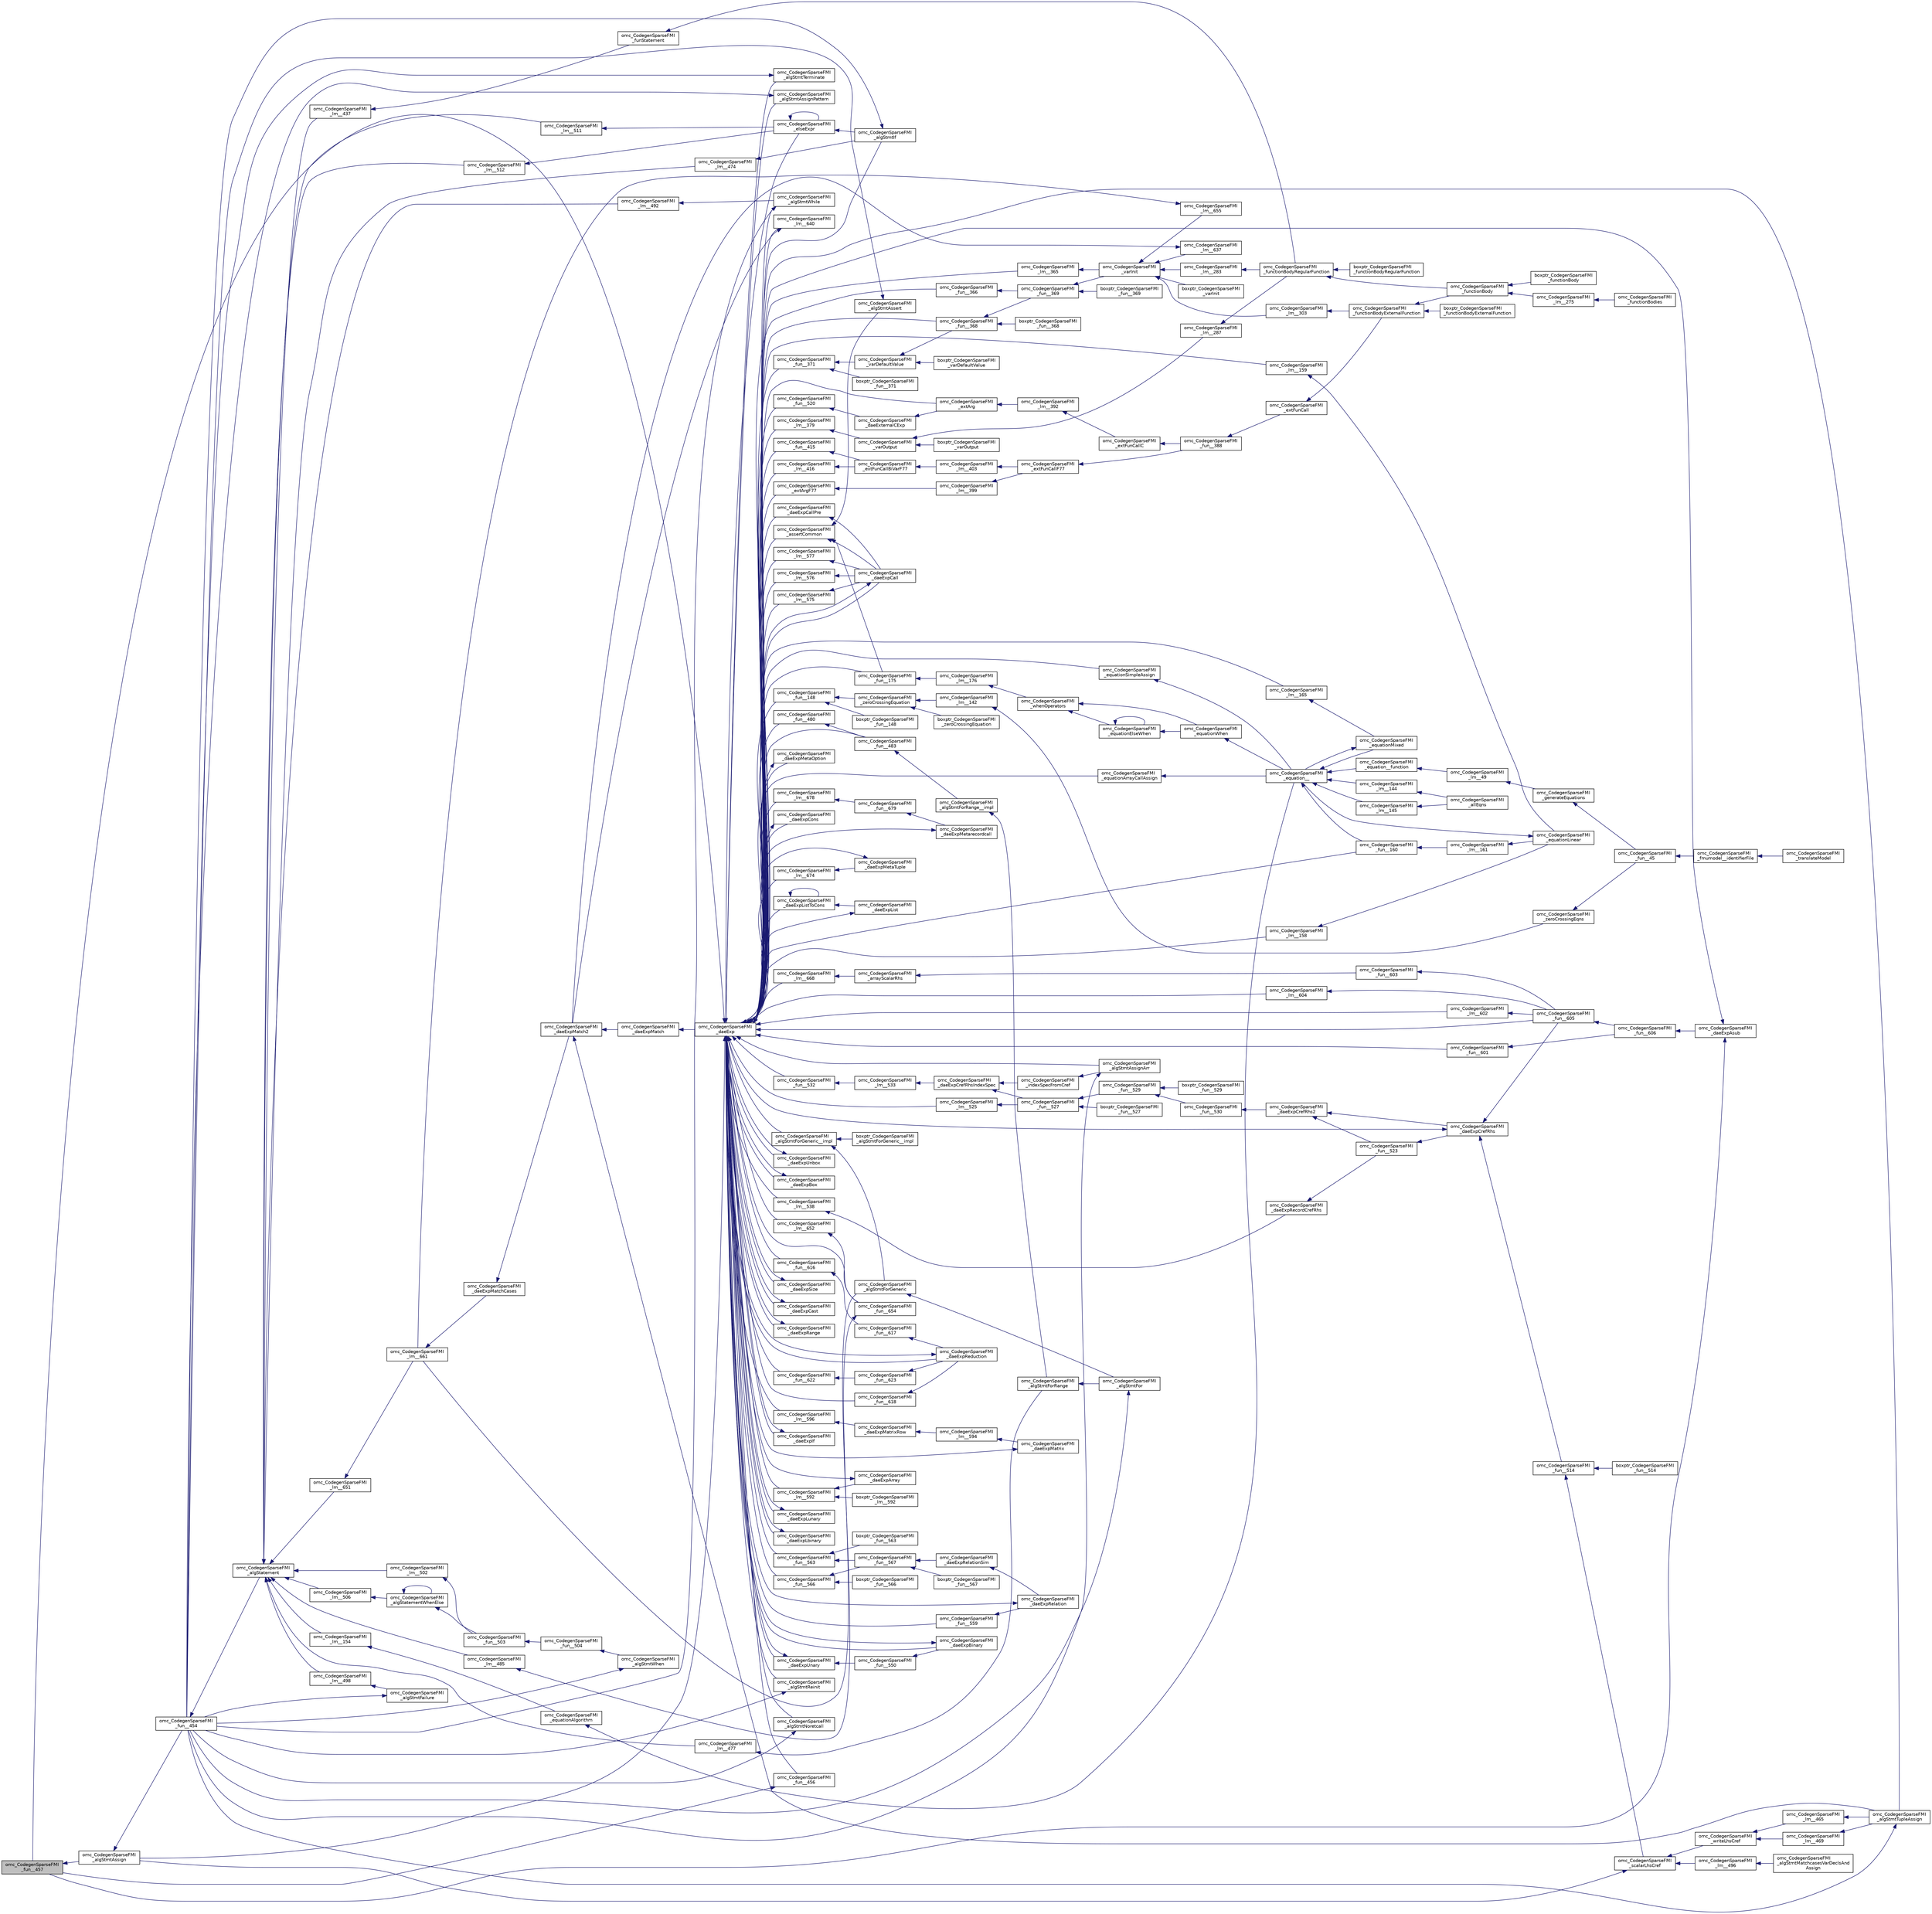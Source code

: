 digraph "omc_CodegenSparseFMI_fun__457"
{
  edge [fontname="Helvetica",fontsize="10",labelfontname="Helvetica",labelfontsize="10"];
  node [fontname="Helvetica",fontsize="10",shape=record];
  rankdir="LR";
  Node114264 [label="omc_CodegenSparseFMI\l_fun__457",height=0.2,width=0.4,color="black", fillcolor="grey75", style="filled", fontcolor="black"];
  Node114264 -> Node114265 [dir="back",color="midnightblue",fontsize="10",style="solid",fontname="Helvetica"];
  Node114265 [label="omc_CodegenSparseFMI\l_algStmtAssign",height=0.2,width=0.4,color="black", fillcolor="white", style="filled",URL="$da/d88/_codegen_sparse_f_m_i_8h.html#a1c3cbb22c2453d6b93e5a19e87126639"];
  Node114265 -> Node114266 [dir="back",color="midnightblue",fontsize="10",style="solid",fontname="Helvetica"];
  Node114266 [label="omc_CodegenSparseFMI\l_fun__454",height=0.2,width=0.4,color="black", fillcolor="white", style="filled",URL="$d1/d2e/_codegen_sparse_f_m_i_8c.html#a38506d8a286cdb1703e9653cec496244"];
  Node114266 -> Node114267 [dir="back",color="midnightblue",fontsize="10",style="solid",fontname="Helvetica"];
  Node114267 [label="omc_CodegenSparseFMI\l_algStatement",height=0.2,width=0.4,color="black", fillcolor="white", style="filled",URL="$da/d88/_codegen_sparse_f_m_i_8h.html#a5d1fbf810cfb458410c3f606dd4518d6"];
  Node114267 -> Node114268 [dir="back",color="midnightblue",fontsize="10",style="solid",fontname="Helvetica"];
  Node114268 [label="omc_CodegenSparseFMI\l_lm__651",height=0.2,width=0.4,color="black", fillcolor="white", style="filled",URL="$d1/d2e/_codegen_sparse_f_m_i_8c.html#a4601ee3bb7611f920e2f9c96c21fce8e"];
  Node114268 -> Node114269 [dir="back",color="midnightblue",fontsize="10",style="solid",fontname="Helvetica"];
  Node114269 [label="omc_CodegenSparseFMI\l_lm__661",height=0.2,width=0.4,color="black", fillcolor="white", style="filled",URL="$d1/d2e/_codegen_sparse_f_m_i_8c.html#af15d08c53a5b48667e16622e16e97ec5"];
  Node114269 -> Node114270 [dir="back",color="midnightblue",fontsize="10",style="solid",fontname="Helvetica"];
  Node114270 [label="omc_CodegenSparseFMI\l_daeExpMatchCases",height=0.2,width=0.4,color="black", fillcolor="white", style="filled",URL="$da/d88/_codegen_sparse_f_m_i_8h.html#a67c72be0aaa49a7a85509e1c5ab98b41"];
  Node114270 -> Node114271 [dir="back",color="midnightblue",fontsize="10",style="solid",fontname="Helvetica"];
  Node114271 [label="omc_CodegenSparseFMI\l_daeExpMatch2",height=0.2,width=0.4,color="black", fillcolor="white", style="filled",URL="$da/d88/_codegen_sparse_f_m_i_8h.html#a3d2d85eda4fc6adaf9f0a30a7a870128"];
  Node114271 -> Node114272 [dir="back",color="midnightblue",fontsize="10",style="solid",fontname="Helvetica"];
  Node114272 [label="omc_CodegenSparseFMI\l_daeExpMatch",height=0.2,width=0.4,color="black", fillcolor="white", style="filled",URL="$da/d88/_codegen_sparse_f_m_i_8h.html#a59ba01dc770311168227b0e3a87b1e1d"];
  Node114272 -> Node114273 [dir="back",color="midnightblue",fontsize="10",style="solid",fontname="Helvetica"];
  Node114273 [label="omc_CodegenSparseFMI\l_daeExp",height=0.2,width=0.4,color="black", fillcolor="white", style="filled",URL="$da/d88/_codegen_sparse_f_m_i_8h.html#ab26972f772620810838d527d8554f2ac"];
  Node114273 -> Node114274 [dir="back",color="midnightblue",fontsize="10",style="solid",fontname="Helvetica"];
  Node114274 [label="omc_CodegenSparseFMI\l_assertCommon",height=0.2,width=0.4,color="black", fillcolor="white", style="filled",URL="$da/d88/_codegen_sparse_f_m_i_8h.html#affff73cc747add47129bcbacc2d38f9a"];
  Node114274 -> Node114275 [dir="back",color="midnightblue",fontsize="10",style="solid",fontname="Helvetica"];
  Node114275 [label="omc_CodegenSparseFMI\l_daeExpCall",height=0.2,width=0.4,color="black", fillcolor="white", style="filled",URL="$da/d88/_codegen_sparse_f_m_i_8h.html#a48a7b37bcd95aafb972b82321fa96aac"];
  Node114275 -> Node114273 [dir="back",color="midnightblue",fontsize="10",style="solid",fontname="Helvetica"];
  Node114274 -> Node114276 [dir="back",color="midnightblue",fontsize="10",style="solid",fontname="Helvetica"];
  Node114276 [label="omc_CodegenSparseFMI\l_algStmtAssert",height=0.2,width=0.4,color="black", fillcolor="white", style="filled",URL="$da/d88/_codegen_sparse_f_m_i_8h.html#a6b429ec5152996a5f9279a3ddf6844b0"];
  Node114276 -> Node114266 [dir="back",color="midnightblue",fontsize="10",style="solid",fontname="Helvetica"];
  Node114274 -> Node114277 [dir="back",color="midnightblue",fontsize="10",style="solid",fontname="Helvetica"];
  Node114277 [label="omc_CodegenSparseFMI\l_fun__175",height=0.2,width=0.4,color="black", fillcolor="white", style="filled",URL="$d1/d2e/_codegen_sparse_f_m_i_8c.html#ae71d3dbce84027f4da25d630128e9f06"];
  Node114277 -> Node114278 [dir="back",color="midnightblue",fontsize="10",style="solid",fontname="Helvetica"];
  Node114278 [label="omc_CodegenSparseFMI\l_lm__176",height=0.2,width=0.4,color="black", fillcolor="white", style="filled",URL="$d1/d2e/_codegen_sparse_f_m_i_8c.html#a3aab67e796da3718ac21ae4e0b10522b"];
  Node114278 -> Node114279 [dir="back",color="midnightblue",fontsize="10",style="solid",fontname="Helvetica"];
  Node114279 [label="omc_CodegenSparseFMI\l_whenOperators",height=0.2,width=0.4,color="black", fillcolor="white", style="filled",URL="$da/d88/_codegen_sparse_f_m_i_8h.html#aaa56a6cbe937c9e43604fbefcddc43d4"];
  Node114279 -> Node114280 [dir="back",color="midnightblue",fontsize="10",style="solid",fontname="Helvetica"];
  Node114280 [label="omc_CodegenSparseFMI\l_equationElseWhen",height=0.2,width=0.4,color="black", fillcolor="white", style="filled",URL="$da/d88/_codegen_sparse_f_m_i_8h.html#a9252f94be6a8d4db5d542a2a30867d21"];
  Node114280 -> Node114280 [dir="back",color="midnightblue",fontsize="10",style="solid",fontname="Helvetica"];
  Node114280 -> Node114281 [dir="back",color="midnightblue",fontsize="10",style="solid",fontname="Helvetica"];
  Node114281 [label="omc_CodegenSparseFMI\l_equationWhen",height=0.2,width=0.4,color="black", fillcolor="white", style="filled",URL="$da/d88/_codegen_sparse_f_m_i_8h.html#a182b50d619540de019adbeb9053f85d2"];
  Node114281 -> Node114282 [dir="back",color="midnightblue",fontsize="10",style="solid",fontname="Helvetica"];
  Node114282 [label="omc_CodegenSparseFMI\l_equation__",height=0.2,width=0.4,color="black", fillcolor="white", style="filled",URL="$da/d88/_codegen_sparse_f_m_i_8h.html#a99f4c0cb745d02faf3615bcda104a18a"];
  Node114282 -> Node114283 [dir="back",color="midnightblue",fontsize="10",style="solid",fontname="Helvetica"];
  Node114283 [label="omc_CodegenSparseFMI\l_equationMixed",height=0.2,width=0.4,color="black", fillcolor="white", style="filled",URL="$da/d88/_codegen_sparse_f_m_i_8h.html#ac29f9768bd0d77a3e1e85ee8d33113f2"];
  Node114283 -> Node114282 [dir="back",color="midnightblue",fontsize="10",style="solid",fontname="Helvetica"];
  Node114282 -> Node114284 [dir="back",color="midnightblue",fontsize="10",style="solid",fontname="Helvetica"];
  Node114284 [label="omc_CodegenSparseFMI\l_fun__160",height=0.2,width=0.4,color="black", fillcolor="white", style="filled",URL="$d1/d2e/_codegen_sparse_f_m_i_8c.html#ae706b7e1daac9ecce083bb0f153c4537"];
  Node114284 -> Node114285 [dir="back",color="midnightblue",fontsize="10",style="solid",fontname="Helvetica"];
  Node114285 [label="omc_CodegenSparseFMI\l_lm__161",height=0.2,width=0.4,color="black", fillcolor="white", style="filled",URL="$d1/d2e/_codegen_sparse_f_m_i_8c.html#afef10b15667b5fa348e2e5474100a059"];
  Node114285 -> Node114286 [dir="back",color="midnightblue",fontsize="10",style="solid",fontname="Helvetica"];
  Node114286 [label="omc_CodegenSparseFMI\l_equationLinear",height=0.2,width=0.4,color="black", fillcolor="white", style="filled",URL="$da/d88/_codegen_sparse_f_m_i_8h.html#ae8ae758cee8e51f80c69f273ea2dead4"];
  Node114286 -> Node114282 [dir="back",color="midnightblue",fontsize="10",style="solid",fontname="Helvetica"];
  Node114282 -> Node114287 [dir="back",color="midnightblue",fontsize="10",style="solid",fontname="Helvetica"];
  Node114287 [label="omc_CodegenSparseFMI\l_lm__145",height=0.2,width=0.4,color="black", fillcolor="white", style="filled",URL="$d1/d2e/_codegen_sparse_f_m_i_8c.html#a482b9fe4a2cf1170ba37c04cbeeba56b"];
  Node114287 -> Node114288 [dir="back",color="midnightblue",fontsize="10",style="solid",fontname="Helvetica"];
  Node114288 [label="omc_CodegenSparseFMI\l_allEqns",height=0.2,width=0.4,color="black", fillcolor="white", style="filled",URL="$da/d88/_codegen_sparse_f_m_i_8h.html#a94fa0652e8d98e8869394cc988af391b"];
  Node114282 -> Node114289 [dir="back",color="midnightblue",fontsize="10",style="solid",fontname="Helvetica"];
  Node114289 [label="omc_CodegenSparseFMI\l_lm__144",height=0.2,width=0.4,color="black", fillcolor="white", style="filled",URL="$d1/d2e/_codegen_sparse_f_m_i_8c.html#a53bc84287c3730b73c523380ca378dcf"];
  Node114289 -> Node114288 [dir="back",color="midnightblue",fontsize="10",style="solid",fontname="Helvetica"];
  Node114282 -> Node114290 [dir="back",color="midnightblue",fontsize="10",style="solid",fontname="Helvetica"];
  Node114290 [label="omc_CodegenSparseFMI\l_equation__function",height=0.2,width=0.4,color="black", fillcolor="white", style="filled",URL="$da/d88/_codegen_sparse_f_m_i_8h.html#a3b6d78478d2920ade27380933feef664"];
  Node114290 -> Node114291 [dir="back",color="midnightblue",fontsize="10",style="solid",fontname="Helvetica"];
  Node114291 [label="omc_CodegenSparseFMI\l_lm__49",height=0.2,width=0.4,color="black", fillcolor="white", style="filled",URL="$d1/d2e/_codegen_sparse_f_m_i_8c.html#afd950130e5951ce5d9b078504b8e5445"];
  Node114291 -> Node114292 [dir="back",color="midnightblue",fontsize="10",style="solid",fontname="Helvetica"];
  Node114292 [label="omc_CodegenSparseFMI\l_generateEquations",height=0.2,width=0.4,color="black", fillcolor="white", style="filled",URL="$da/d88/_codegen_sparse_f_m_i_8h.html#a944e50c37aa93fa6e9c540a7d9a7f671"];
  Node114292 -> Node114293 [dir="back",color="midnightblue",fontsize="10",style="solid",fontname="Helvetica"];
  Node114293 [label="omc_CodegenSparseFMI\l_fun__45",height=0.2,width=0.4,color="black", fillcolor="white", style="filled",URL="$d1/d2e/_codegen_sparse_f_m_i_8c.html#a33c397eee4567dbaf5269d88f9ea50f2"];
  Node114293 -> Node114294 [dir="back",color="midnightblue",fontsize="10",style="solid",fontname="Helvetica"];
  Node114294 [label="omc_CodegenSparseFMI\l_fmumodel__identifierFile",height=0.2,width=0.4,color="black", fillcolor="white", style="filled",URL="$da/d88/_codegen_sparse_f_m_i_8h.html#a0d704247081fbb1f268bdd5ae5d7f3f3"];
  Node114294 -> Node114295 [dir="back",color="midnightblue",fontsize="10",style="solid",fontname="Helvetica"];
  Node114295 [label="omc_CodegenSparseFMI\l_translateModel",height=0.2,width=0.4,color="black", fillcolor="white", style="filled",URL="$da/d88/_codegen_sparse_f_m_i_8h.html#a6e115544fcae7968ab9fa00a0ea17b1d"];
  Node114279 -> Node114281 [dir="back",color="midnightblue",fontsize="10",style="solid",fontname="Helvetica"];
  Node114273 -> Node114296 [dir="back",color="midnightblue",fontsize="10",style="solid",fontname="Helvetica"];
  Node114296 [label="omc_CodegenSparseFMI\l_algStmtAssignPattern",height=0.2,width=0.4,color="black", fillcolor="white", style="filled",URL="$da/d88/_codegen_sparse_f_m_i_8h.html#aa769cf6a279946c8484ba60efafa1bc7"];
  Node114296 -> Node114266 [dir="back",color="midnightblue",fontsize="10",style="solid",fontname="Helvetica"];
  Node114273 -> Node114297 [dir="back",color="midnightblue",fontsize="10",style="solid",fontname="Helvetica"];
  Node114297 [label="omc_CodegenSparseFMI\l_lm__678",height=0.2,width=0.4,color="black", fillcolor="white", style="filled",URL="$d1/d2e/_codegen_sparse_f_m_i_8c.html#a128c47290974b3ffbcea043e82979943"];
  Node114297 -> Node114298 [dir="back",color="midnightblue",fontsize="10",style="solid",fontname="Helvetica"];
  Node114298 [label="omc_CodegenSparseFMI\l_fun__679",height=0.2,width=0.4,color="black", fillcolor="white", style="filled",URL="$d1/d2e/_codegen_sparse_f_m_i_8c.html#a2365ba198f39b872daa06cc5d23c6252"];
  Node114298 -> Node114299 [dir="back",color="midnightblue",fontsize="10",style="solid",fontname="Helvetica"];
  Node114299 [label="omc_CodegenSparseFMI\l_daeExpMetarecordcall",height=0.2,width=0.4,color="black", fillcolor="white", style="filled",URL="$da/d88/_codegen_sparse_f_m_i_8h.html#af4d3cdaeb7380d8a65146e12030c5c0e"];
  Node114299 -> Node114273 [dir="back",color="midnightblue",fontsize="10",style="solid",fontname="Helvetica"];
  Node114273 -> Node114300 [dir="back",color="midnightblue",fontsize="10",style="solid",fontname="Helvetica"];
  Node114300 [label="omc_CodegenSparseFMI\l_daeExpMetaOption",height=0.2,width=0.4,color="black", fillcolor="white", style="filled",URL="$da/d88/_codegen_sparse_f_m_i_8h.html#ae536b39241762561555271004c37440e"];
  Node114300 -> Node114273 [dir="back",color="midnightblue",fontsize="10",style="solid",fontname="Helvetica"];
  Node114273 -> Node114301 [dir="back",color="midnightblue",fontsize="10",style="solid",fontname="Helvetica"];
  Node114301 [label="omc_CodegenSparseFMI\l_lm__674",height=0.2,width=0.4,color="black", fillcolor="white", style="filled",URL="$d1/d2e/_codegen_sparse_f_m_i_8c.html#ad52f1b672015908228e495a9b9ff40ca"];
  Node114301 -> Node114302 [dir="back",color="midnightblue",fontsize="10",style="solid",fontname="Helvetica"];
  Node114302 [label="omc_CodegenSparseFMI\l_daeExpMetaTuple",height=0.2,width=0.4,color="black", fillcolor="white", style="filled",URL="$da/d88/_codegen_sparse_f_m_i_8h.html#a37dab4d4c7bc7fd838505c060a8b9049"];
  Node114302 -> Node114273 [dir="back",color="midnightblue",fontsize="10",style="solid",fontname="Helvetica"];
  Node114273 -> Node114303 [dir="back",color="midnightblue",fontsize="10",style="solid",fontname="Helvetica"];
  Node114303 [label="omc_CodegenSparseFMI\l_daeExpCons",height=0.2,width=0.4,color="black", fillcolor="white", style="filled",URL="$da/d88/_codegen_sparse_f_m_i_8h.html#ab881b9f7dbddb69fe91bb74c9c5c54c1"];
  Node114303 -> Node114273 [dir="back",color="midnightblue",fontsize="10",style="solid",fontname="Helvetica"];
  Node114273 -> Node114304 [dir="back",color="midnightblue",fontsize="10",style="solid",fontname="Helvetica"];
  Node114304 [label="omc_CodegenSparseFMI\l_daeExpListToCons",height=0.2,width=0.4,color="black", fillcolor="white", style="filled",URL="$da/d88/_codegen_sparse_f_m_i_8h.html#a1d1ae6cb82e69292e58b8c65e002ea55"];
  Node114304 -> Node114304 [dir="back",color="midnightblue",fontsize="10",style="solid",fontname="Helvetica"];
  Node114304 -> Node114305 [dir="back",color="midnightblue",fontsize="10",style="solid",fontname="Helvetica"];
  Node114305 [label="omc_CodegenSparseFMI\l_daeExpList",height=0.2,width=0.4,color="black", fillcolor="white", style="filled",URL="$da/d88/_codegen_sparse_f_m_i_8h.html#a2f666b582c610d5c8b23988ecba9664b"];
  Node114305 -> Node114273 [dir="back",color="midnightblue",fontsize="10",style="solid",fontname="Helvetica"];
  Node114273 -> Node114306 [dir="back",color="midnightblue",fontsize="10",style="solid",fontname="Helvetica"];
  Node114306 [label="omc_CodegenSparseFMI\l_lm__668",height=0.2,width=0.4,color="black", fillcolor="white", style="filled",URL="$d1/d2e/_codegen_sparse_f_m_i_8c.html#a76351725b41da0af498aadf54b92c275"];
  Node114306 -> Node114307 [dir="back",color="midnightblue",fontsize="10",style="solid",fontname="Helvetica"];
  Node114307 [label="omc_CodegenSparseFMI\l_arrayScalarRhs",height=0.2,width=0.4,color="black", fillcolor="white", style="filled",URL="$da/d88/_codegen_sparse_f_m_i_8h.html#ab4de96fd8fb5647ef325ca122a4753f3"];
  Node114307 -> Node114308 [dir="back",color="midnightblue",fontsize="10",style="solid",fontname="Helvetica"];
  Node114308 [label="omc_CodegenSparseFMI\l_fun__603",height=0.2,width=0.4,color="black", fillcolor="white", style="filled",URL="$d1/d2e/_codegen_sparse_f_m_i_8c.html#adbd2857da6df0e479b3bd77c5b7a8f7d"];
  Node114308 -> Node114309 [dir="back",color="midnightblue",fontsize="10",style="solid",fontname="Helvetica"];
  Node114309 [label="omc_CodegenSparseFMI\l_fun__605",height=0.2,width=0.4,color="black", fillcolor="white", style="filled",URL="$d1/d2e/_codegen_sparse_f_m_i_8c.html#a9bd0f333ed74be93d8bd6468cde56736"];
  Node114309 -> Node114310 [dir="back",color="midnightblue",fontsize="10",style="solid",fontname="Helvetica"];
  Node114310 [label="omc_CodegenSparseFMI\l_fun__606",height=0.2,width=0.4,color="black", fillcolor="white", style="filled",URL="$d1/d2e/_codegen_sparse_f_m_i_8c.html#a57e7ee8cc6cf0e5de142a92a92caf6d0"];
  Node114310 -> Node114311 [dir="back",color="midnightblue",fontsize="10",style="solid",fontname="Helvetica"];
  Node114311 [label="omc_CodegenSparseFMI\l_daeExpAsub",height=0.2,width=0.4,color="black", fillcolor="white", style="filled",URL="$da/d88/_codegen_sparse_f_m_i_8h.html#ab042430b0f630bd548c9122206a41a76"];
  Node114311 -> Node114273 [dir="back",color="midnightblue",fontsize="10",style="solid",fontname="Helvetica"];
  Node114311 -> Node114264 [dir="back",color="midnightblue",fontsize="10",style="solid",fontname="Helvetica"];
  Node114273 -> Node114312 [dir="back",color="midnightblue",fontsize="10",style="solid",fontname="Helvetica"];
  Node114312 [label="omc_CodegenSparseFMI\l_daeExpUnbox",height=0.2,width=0.4,color="black", fillcolor="white", style="filled",URL="$da/d88/_codegen_sparse_f_m_i_8h.html#ad8a93ec5bfec6454d268e95a82bf96b8"];
  Node114312 -> Node114273 [dir="back",color="midnightblue",fontsize="10",style="solid",fontname="Helvetica"];
  Node114273 -> Node114313 [dir="back",color="midnightblue",fontsize="10",style="solid",fontname="Helvetica"];
  Node114313 [label="omc_CodegenSparseFMI\l_daeExpBox",height=0.2,width=0.4,color="black", fillcolor="white", style="filled",URL="$da/d88/_codegen_sparse_f_m_i_8h.html#a39dc1615a535b01d20db9b87fc607d3c"];
  Node114313 -> Node114273 [dir="back",color="midnightblue",fontsize="10",style="solid",fontname="Helvetica"];
  Node114273 -> Node114314 [dir="back",color="midnightblue",fontsize="10",style="solid",fontname="Helvetica"];
  Node114314 [label="omc_CodegenSparseFMI\l_fun__654",height=0.2,width=0.4,color="black", fillcolor="white", style="filled",URL="$d1/d2e/_codegen_sparse_f_m_i_8c.html#a779418d021f2bf6e5e05257271d6512f"];
  Node114314 -> Node114269 [dir="back",color="midnightblue",fontsize="10",style="solid",fontname="Helvetica"];
  Node114273 -> Node114315 [dir="back",color="midnightblue",fontsize="10",style="solid",fontname="Helvetica"];
  Node114315 [label="omc_CodegenSparseFMI\l_lm__652",height=0.2,width=0.4,color="black", fillcolor="white", style="filled",URL="$d1/d2e/_codegen_sparse_f_m_i_8c.html#afb77daba20dc13d99f8916228d277ad2"];
  Node114315 -> Node114314 [dir="back",color="midnightblue",fontsize="10",style="solid",fontname="Helvetica"];
  Node114273 -> Node114316 [dir="back",color="midnightblue",fontsize="10",style="solid",fontname="Helvetica"];
  Node114316 [label="omc_CodegenSparseFMI\l_lm__640",height=0.2,width=0.4,color="black", fillcolor="white", style="filled",URL="$d1/d2e/_codegen_sparse_f_m_i_8c.html#ab7ae5141c274871c57b0fb912e7ddaf7"];
  Node114316 -> Node114271 [dir="back",color="midnightblue",fontsize="10",style="solid",fontname="Helvetica"];
  Node114273 -> Node114317 [dir="back",color="midnightblue",fontsize="10",style="solid",fontname="Helvetica"];
  Node114317 [label="omc_CodegenSparseFMI\l_daeExpReduction",height=0.2,width=0.4,color="black", fillcolor="white", style="filled",URL="$da/d88/_codegen_sparse_f_m_i_8h.html#a215e1cfa638090eb2c87b8d31be99cf0"];
  Node114317 -> Node114273 [dir="back",color="midnightblue",fontsize="10",style="solid",fontname="Helvetica"];
  Node114273 -> Node114318 [dir="back",color="midnightblue",fontsize="10",style="solid",fontname="Helvetica"];
  Node114318 [label="omc_CodegenSparseFMI\l_fun__622",height=0.2,width=0.4,color="black", fillcolor="white", style="filled",URL="$d1/d2e/_codegen_sparse_f_m_i_8c.html#ae5c95b0ba06e68ed18a5d60da4cda046"];
  Node114318 -> Node114319 [dir="back",color="midnightblue",fontsize="10",style="solid",fontname="Helvetica"];
  Node114319 [label="omc_CodegenSparseFMI\l_fun__623",height=0.2,width=0.4,color="black", fillcolor="white", style="filled",URL="$d1/d2e/_codegen_sparse_f_m_i_8c.html#ad252a6b0c4628a8f587fbfdf6b702226"];
  Node114319 -> Node114317 [dir="back",color="midnightblue",fontsize="10",style="solid",fontname="Helvetica"];
  Node114273 -> Node114320 [dir="back",color="midnightblue",fontsize="10",style="solid",fontname="Helvetica"];
  Node114320 [label="omc_CodegenSparseFMI\l_fun__618",height=0.2,width=0.4,color="black", fillcolor="white", style="filled",URL="$d1/d2e/_codegen_sparse_f_m_i_8c.html#a6b9efcf5bb1e83e9d6d64821e5b15530"];
  Node114320 -> Node114317 [dir="back",color="midnightblue",fontsize="10",style="solid",fontname="Helvetica"];
  Node114273 -> Node114321 [dir="back",color="midnightblue",fontsize="10",style="solid",fontname="Helvetica"];
  Node114321 [label="omc_CodegenSparseFMI\l_fun__616",height=0.2,width=0.4,color="black", fillcolor="white", style="filled",URL="$d1/d2e/_codegen_sparse_f_m_i_8c.html#a635859e8c511453505953fab612853b3"];
  Node114321 -> Node114322 [dir="back",color="midnightblue",fontsize="10",style="solid",fontname="Helvetica"];
  Node114322 [label="omc_CodegenSparseFMI\l_fun__617",height=0.2,width=0.4,color="black", fillcolor="white", style="filled",URL="$d1/d2e/_codegen_sparse_f_m_i_8c.html#aa08069808fe588458678d9549eb3b245"];
  Node114322 -> Node114317 [dir="back",color="midnightblue",fontsize="10",style="solid",fontname="Helvetica"];
  Node114273 -> Node114323 [dir="back",color="midnightblue",fontsize="10",style="solid",fontname="Helvetica"];
  Node114323 [label="omc_CodegenSparseFMI\l_daeExpSize",height=0.2,width=0.4,color="black", fillcolor="white", style="filled",URL="$da/d88/_codegen_sparse_f_m_i_8h.html#a65806134dc2b86c56ad13bd542641799"];
  Node114323 -> Node114273 [dir="back",color="midnightblue",fontsize="10",style="solid",fontname="Helvetica"];
  Node114273 -> Node114324 [dir="back",color="midnightblue",fontsize="10",style="solid",fontname="Helvetica"];
  Node114324 [label="omc_CodegenSparseFMI\l_daeExpCallPre",height=0.2,width=0.4,color="black", fillcolor="white", style="filled",URL="$da/d88/_codegen_sparse_f_m_i_8h.html#a14fa316eb180ca150badd71a2b426953"];
  Node114324 -> Node114275 [dir="back",color="midnightblue",fontsize="10",style="solid",fontname="Helvetica"];
  Node114273 -> Node114309 [dir="back",color="midnightblue",fontsize="10",style="solid",fontname="Helvetica"];
  Node114273 -> Node114325 [dir="back",color="midnightblue",fontsize="10",style="solid",fontname="Helvetica"];
  Node114325 [label="omc_CodegenSparseFMI\l_lm__604",height=0.2,width=0.4,color="black", fillcolor="white", style="filled",URL="$d1/d2e/_codegen_sparse_f_m_i_8c.html#a1ea19ba89eb6b92706330d280b4a28c4"];
  Node114325 -> Node114309 [dir="back",color="midnightblue",fontsize="10",style="solid",fontname="Helvetica"];
  Node114273 -> Node114326 [dir="back",color="midnightblue",fontsize="10",style="solid",fontname="Helvetica"];
  Node114326 [label="omc_CodegenSparseFMI\l_lm__602",height=0.2,width=0.4,color="black", fillcolor="white", style="filled",URL="$d1/d2e/_codegen_sparse_f_m_i_8c.html#a033ed9fe3cb36fea59e62007c6a4d090"];
  Node114326 -> Node114309 [dir="back",color="midnightblue",fontsize="10",style="solid",fontname="Helvetica"];
  Node114273 -> Node114327 [dir="back",color="midnightblue",fontsize="10",style="solid",fontname="Helvetica"];
  Node114327 [label="omc_CodegenSparseFMI\l_fun__601",height=0.2,width=0.4,color="black", fillcolor="white", style="filled",URL="$d1/d2e/_codegen_sparse_f_m_i_8c.html#a7e7064f5d085e776607bd7e91ba97557"];
  Node114327 -> Node114310 [dir="back",color="midnightblue",fontsize="10",style="solid",fontname="Helvetica"];
  Node114273 -> Node114328 [dir="back",color="midnightblue",fontsize="10",style="solid",fontname="Helvetica"];
  Node114328 [label="omc_CodegenSparseFMI\l_daeExpCast",height=0.2,width=0.4,color="black", fillcolor="white", style="filled",URL="$da/d88/_codegen_sparse_f_m_i_8h.html#a4925df985f63c7b864fc53ff465f925e"];
  Node114328 -> Node114273 [dir="back",color="midnightblue",fontsize="10",style="solid",fontname="Helvetica"];
  Node114273 -> Node114329 [dir="back",color="midnightblue",fontsize="10",style="solid",fontname="Helvetica"];
  Node114329 [label="omc_CodegenSparseFMI\l_daeExpRange",height=0.2,width=0.4,color="black", fillcolor="white", style="filled",URL="$da/d88/_codegen_sparse_f_m_i_8h.html#ab06fb091af14bb2ea0472c05fb26c075"];
  Node114329 -> Node114273 [dir="back",color="midnightblue",fontsize="10",style="solid",fontname="Helvetica"];
  Node114273 -> Node114330 [dir="back",color="midnightblue",fontsize="10",style="solid",fontname="Helvetica"];
  Node114330 [label="omc_CodegenSparseFMI\l_lm__596",height=0.2,width=0.4,color="black", fillcolor="white", style="filled",URL="$d1/d2e/_codegen_sparse_f_m_i_8c.html#a14d5df57654fa55b92d5aff9036ec0ab"];
  Node114330 -> Node114331 [dir="back",color="midnightblue",fontsize="10",style="solid",fontname="Helvetica"];
  Node114331 [label="omc_CodegenSparseFMI\l_daeExpMatrixRow",height=0.2,width=0.4,color="black", fillcolor="white", style="filled",URL="$da/d88/_codegen_sparse_f_m_i_8h.html#aaa8e0e4a311cbf73da7a14c47f4570ac"];
  Node114331 -> Node114332 [dir="back",color="midnightblue",fontsize="10",style="solid",fontname="Helvetica"];
  Node114332 [label="omc_CodegenSparseFMI\l_lm__594",height=0.2,width=0.4,color="black", fillcolor="white", style="filled",URL="$d1/d2e/_codegen_sparse_f_m_i_8c.html#a6851ce9fae595fa7b523b79ce247f9ea"];
  Node114332 -> Node114333 [dir="back",color="midnightblue",fontsize="10",style="solid",fontname="Helvetica"];
  Node114333 [label="omc_CodegenSparseFMI\l_daeExpMatrix",height=0.2,width=0.4,color="black", fillcolor="white", style="filled",URL="$da/d88/_codegen_sparse_f_m_i_8h.html#a6f74e3aeec53ec03a5f219a12576dca4"];
  Node114333 -> Node114273 [dir="back",color="midnightblue",fontsize="10",style="solid",fontname="Helvetica"];
  Node114273 -> Node114334 [dir="back",color="midnightblue",fontsize="10",style="solid",fontname="Helvetica"];
  Node114334 [label="omc_CodegenSparseFMI\l_lm__592",height=0.2,width=0.4,color="black", fillcolor="white", style="filled",URL="$d1/d2e/_codegen_sparse_f_m_i_8c.html#a2e9ed496758b97468e8f6941914f675c"];
  Node114334 -> Node114335 [dir="back",color="midnightblue",fontsize="10",style="solid",fontname="Helvetica"];
  Node114335 [label="omc_CodegenSparseFMI\l_daeExpArray",height=0.2,width=0.4,color="black", fillcolor="white", style="filled",URL="$da/d88/_codegen_sparse_f_m_i_8h.html#a88f664ab98fd5d6d05ad0e1958fa159f"];
  Node114335 -> Node114273 [dir="back",color="midnightblue",fontsize="10",style="solid",fontname="Helvetica"];
  Node114334 -> Node114336 [dir="back",color="midnightblue",fontsize="10",style="solid",fontname="Helvetica"];
  Node114336 [label="boxptr_CodegenSparseFMI\l_lm__592",height=0.2,width=0.4,color="black", fillcolor="white", style="filled",URL="$d1/d2e/_codegen_sparse_f_m_i_8c.html#a14367956a97e5e5449a9ee418310e77f"];
  Node114273 -> Node114275 [dir="back",color="midnightblue",fontsize="10",style="solid",fontname="Helvetica"];
  Node114273 -> Node114337 [dir="back",color="midnightblue",fontsize="10",style="solid",fontname="Helvetica"];
  Node114337 [label="omc_CodegenSparseFMI\l_lm__577",height=0.2,width=0.4,color="black", fillcolor="white", style="filled",URL="$d1/d2e/_codegen_sparse_f_m_i_8c.html#aa4835158f163790c1f9e865fa1b20423"];
  Node114337 -> Node114275 [dir="back",color="midnightblue",fontsize="10",style="solid",fontname="Helvetica"];
  Node114273 -> Node114338 [dir="back",color="midnightblue",fontsize="10",style="solid",fontname="Helvetica"];
  Node114338 [label="omc_CodegenSparseFMI\l_lm__576",height=0.2,width=0.4,color="black", fillcolor="white", style="filled",URL="$d1/d2e/_codegen_sparse_f_m_i_8c.html#a40ec6104238226b95ab6a66b9cfeebaf"];
  Node114338 -> Node114275 [dir="back",color="midnightblue",fontsize="10",style="solid",fontname="Helvetica"];
  Node114273 -> Node114339 [dir="back",color="midnightblue",fontsize="10",style="solid",fontname="Helvetica"];
  Node114339 [label="omc_CodegenSparseFMI\l_lm__575",height=0.2,width=0.4,color="black", fillcolor="white", style="filled",URL="$d1/d2e/_codegen_sparse_f_m_i_8c.html#a88ecf3a6232cff443bc5d54993d50fc8"];
  Node114339 -> Node114275 [dir="back",color="midnightblue",fontsize="10",style="solid",fontname="Helvetica"];
  Node114273 -> Node114340 [dir="back",color="midnightblue",fontsize="10",style="solid",fontname="Helvetica"];
  Node114340 [label="omc_CodegenSparseFMI\l_daeExpIf",height=0.2,width=0.4,color="black", fillcolor="white", style="filled",URL="$da/d88/_codegen_sparse_f_m_i_8h.html#adab7f987725ccb3a03744e1de01d4c79"];
  Node114340 -> Node114273 [dir="back",color="midnightblue",fontsize="10",style="solid",fontname="Helvetica"];
  Node114273 -> Node114341 [dir="back",color="midnightblue",fontsize="10",style="solid",fontname="Helvetica"];
  Node114341 [label="omc_CodegenSparseFMI\l_fun__566",height=0.2,width=0.4,color="black", fillcolor="white", style="filled",URL="$d1/d2e/_codegen_sparse_f_m_i_8c.html#ad34858a04dcb80cd422869b85ac7c18d"];
  Node114341 -> Node114342 [dir="back",color="midnightblue",fontsize="10",style="solid",fontname="Helvetica"];
  Node114342 [label="omc_CodegenSparseFMI\l_fun__567",height=0.2,width=0.4,color="black", fillcolor="white", style="filled",URL="$d1/d2e/_codegen_sparse_f_m_i_8c.html#aef7d2649f8ac06f68ee746f6547d3e38"];
  Node114342 -> Node114343 [dir="back",color="midnightblue",fontsize="10",style="solid",fontname="Helvetica"];
  Node114343 [label="omc_CodegenSparseFMI\l_daeExpRelationSim",height=0.2,width=0.4,color="black", fillcolor="white", style="filled",URL="$da/d88/_codegen_sparse_f_m_i_8h.html#af7a4eaffacd2294a72d4d75d8c1c750d"];
  Node114343 -> Node114344 [dir="back",color="midnightblue",fontsize="10",style="solid",fontname="Helvetica"];
  Node114344 [label="omc_CodegenSparseFMI\l_daeExpRelation",height=0.2,width=0.4,color="black", fillcolor="white", style="filled",URL="$da/d88/_codegen_sparse_f_m_i_8h.html#af5c266092524f9c43b3e5ed60bde1598"];
  Node114344 -> Node114273 [dir="back",color="midnightblue",fontsize="10",style="solid",fontname="Helvetica"];
  Node114342 -> Node114345 [dir="back",color="midnightblue",fontsize="10",style="solid",fontname="Helvetica"];
  Node114345 [label="boxptr_CodegenSparseFMI\l_fun__567",height=0.2,width=0.4,color="black", fillcolor="white", style="filled",URL="$d1/d2e/_codegen_sparse_f_m_i_8c.html#a4dc4b62519efd3816c40fd491aaa13b0"];
  Node114341 -> Node114346 [dir="back",color="midnightblue",fontsize="10",style="solid",fontname="Helvetica"];
  Node114346 [label="boxptr_CodegenSparseFMI\l_fun__566",height=0.2,width=0.4,color="black", fillcolor="white", style="filled",URL="$d1/d2e/_codegen_sparse_f_m_i_8c.html#a3c4a6d6041e14096e6ab87ed411992ba"];
  Node114273 -> Node114347 [dir="back",color="midnightblue",fontsize="10",style="solid",fontname="Helvetica"];
  Node114347 [label="omc_CodegenSparseFMI\l_fun__563",height=0.2,width=0.4,color="black", fillcolor="white", style="filled",URL="$d1/d2e/_codegen_sparse_f_m_i_8c.html#a299b039f830fdd036c59be5072bb62f8"];
  Node114347 -> Node114342 [dir="back",color="midnightblue",fontsize="10",style="solid",fontname="Helvetica"];
  Node114347 -> Node114348 [dir="back",color="midnightblue",fontsize="10",style="solid",fontname="Helvetica"];
  Node114348 [label="boxptr_CodegenSparseFMI\l_fun__563",height=0.2,width=0.4,color="black", fillcolor="white", style="filled",URL="$d1/d2e/_codegen_sparse_f_m_i_8c.html#ab0129ca19779d8146bf4ef226594e5d6"];
  Node114273 -> Node114349 [dir="back",color="midnightblue",fontsize="10",style="solid",fontname="Helvetica"];
  Node114349 [label="omc_CodegenSparseFMI\l_fun__559",height=0.2,width=0.4,color="black", fillcolor="white", style="filled",URL="$d1/d2e/_codegen_sparse_f_m_i_8c.html#a5dbc7fcb9ca1752d28d85113c0e18957"];
  Node114349 -> Node114344 [dir="back",color="midnightblue",fontsize="10",style="solid",fontname="Helvetica"];
  Node114273 -> Node114350 [dir="back",color="midnightblue",fontsize="10",style="solid",fontname="Helvetica"];
  Node114350 [label="omc_CodegenSparseFMI\l_daeExpLunary",height=0.2,width=0.4,color="black", fillcolor="white", style="filled",URL="$da/d88/_codegen_sparse_f_m_i_8h.html#a2aa1a5d377bfb468965ccc50a6f50cb6"];
  Node114350 -> Node114273 [dir="back",color="midnightblue",fontsize="10",style="solid",fontname="Helvetica"];
  Node114273 -> Node114351 [dir="back",color="midnightblue",fontsize="10",style="solid",fontname="Helvetica"];
  Node114351 [label="omc_CodegenSparseFMI\l_daeExpLbinary",height=0.2,width=0.4,color="black", fillcolor="white", style="filled",URL="$da/d88/_codegen_sparse_f_m_i_8h.html#a0f27518bcedaf68af58ebf86d3864875"];
  Node114351 -> Node114273 [dir="back",color="midnightblue",fontsize="10",style="solid",fontname="Helvetica"];
  Node114273 -> Node114352 [dir="back",color="midnightblue",fontsize="10",style="solid",fontname="Helvetica"];
  Node114352 [label="omc_CodegenSparseFMI\l_daeExpUnary",height=0.2,width=0.4,color="black", fillcolor="white", style="filled",URL="$da/d88/_codegen_sparse_f_m_i_8h.html#af745f9e4c3d9336e78492c5e0a87bfb5"];
  Node114352 -> Node114353 [dir="back",color="midnightblue",fontsize="10",style="solid",fontname="Helvetica"];
  Node114353 [label="omc_CodegenSparseFMI\l_fun__550",height=0.2,width=0.4,color="black", fillcolor="white", style="filled",URL="$d1/d2e/_codegen_sparse_f_m_i_8c.html#ac6799101bb1a54a3de54a89d7fbed728"];
  Node114353 -> Node114354 [dir="back",color="midnightblue",fontsize="10",style="solid",fontname="Helvetica"];
  Node114354 [label="omc_CodegenSparseFMI\l_daeExpBinary",height=0.2,width=0.4,color="black", fillcolor="white", style="filled",URL="$da/d88/_codegen_sparse_f_m_i_8h.html#a2cb9117735be254ba999294fd9036b86"];
  Node114354 -> Node114273 [dir="back",color="midnightblue",fontsize="10",style="solid",fontname="Helvetica"];
  Node114352 -> Node114273 [dir="back",color="midnightblue",fontsize="10",style="solid",fontname="Helvetica"];
  Node114273 -> Node114354 [dir="back",color="midnightblue",fontsize="10",style="solid",fontname="Helvetica"];
  Node114273 -> Node114355 [dir="back",color="midnightblue",fontsize="10",style="solid",fontname="Helvetica"];
  Node114355 [label="omc_CodegenSparseFMI\l_lm__538",height=0.2,width=0.4,color="black", fillcolor="white", style="filled",URL="$d1/d2e/_codegen_sparse_f_m_i_8c.html#a5132382ff9f8af0f9c81ef9fb33ce140"];
  Node114355 -> Node114356 [dir="back",color="midnightblue",fontsize="10",style="solid",fontname="Helvetica"];
  Node114356 [label="omc_CodegenSparseFMI\l_daeExpRecordCrefRhs",height=0.2,width=0.4,color="black", fillcolor="white", style="filled",URL="$da/d88/_codegen_sparse_f_m_i_8h.html#a7a5fa2c683abf9b112fce9bb14f4516e"];
  Node114356 -> Node114357 [dir="back",color="midnightblue",fontsize="10",style="solid",fontname="Helvetica"];
  Node114357 [label="omc_CodegenSparseFMI\l_fun__523",height=0.2,width=0.4,color="black", fillcolor="white", style="filled",URL="$d1/d2e/_codegen_sparse_f_m_i_8c.html#ac21903386a6c12cb7ddc073d1d74c9a8"];
  Node114357 -> Node114358 [dir="back",color="midnightblue",fontsize="10",style="solid",fontname="Helvetica"];
  Node114358 [label="omc_CodegenSparseFMI\l_daeExpCrefRhs",height=0.2,width=0.4,color="black", fillcolor="white", style="filled",URL="$da/d88/_codegen_sparse_f_m_i_8h.html#a1c8b7f7c630c2bb7f0ccdfe262bce698"];
  Node114358 -> Node114309 [dir="back",color="midnightblue",fontsize="10",style="solid",fontname="Helvetica"];
  Node114358 -> Node114273 [dir="back",color="midnightblue",fontsize="10",style="solid",fontname="Helvetica"];
  Node114358 -> Node114359 [dir="back",color="midnightblue",fontsize="10",style="solid",fontname="Helvetica"];
  Node114359 [label="omc_CodegenSparseFMI\l_fun__514",height=0.2,width=0.4,color="black", fillcolor="white", style="filled",URL="$d1/d2e/_codegen_sparse_f_m_i_8c.html#af1f83fb431ba8da3a8cb82596aab0b31"];
  Node114359 -> Node114360 [dir="back",color="midnightblue",fontsize="10",style="solid",fontname="Helvetica"];
  Node114360 [label="omc_CodegenSparseFMI\l_scalarLhsCref",height=0.2,width=0.4,color="black", fillcolor="white", style="filled",URL="$da/d88/_codegen_sparse_f_m_i_8h.html#a0b593ab7e65cb46c43c5b3a57185b272"];
  Node114360 -> Node114361 [dir="back",color="midnightblue",fontsize="10",style="solid",fontname="Helvetica"];
  Node114361 [label="omc_CodegenSparseFMI\l_lm__496",height=0.2,width=0.4,color="black", fillcolor="white", style="filled",URL="$d1/d2e/_codegen_sparse_f_m_i_8c.html#a5dfa326f35db040a16a3bb2accf3ab15"];
  Node114361 -> Node114362 [dir="back",color="midnightblue",fontsize="10",style="solid",fontname="Helvetica"];
  Node114362 [label="omc_CodegenSparseFMI\l_algStmtMatchcasesVarDeclsAnd\lAssign",height=0.2,width=0.4,color="black", fillcolor="white", style="filled",URL="$da/d88/_codegen_sparse_f_m_i_8h.html#a8eb59e3ce2ace0f512601a2876bf6415"];
  Node114360 -> Node114363 [dir="back",color="midnightblue",fontsize="10",style="solid",fontname="Helvetica"];
  Node114363 [label="omc_CodegenSparseFMI\l_writeLhsCref",height=0.2,width=0.4,color="black", fillcolor="white", style="filled",URL="$da/d88/_codegen_sparse_f_m_i_8h.html#a9b0bcacfd68630799e6ce1a15d94754a"];
  Node114363 -> Node114364 [dir="back",color="midnightblue",fontsize="10",style="solid",fontname="Helvetica"];
  Node114364 [label="omc_CodegenSparseFMI\l_lm__469",height=0.2,width=0.4,color="black", fillcolor="white", style="filled",URL="$d1/d2e/_codegen_sparse_f_m_i_8c.html#a0c14dc1f5547c7248502eb02fb4fbdfb"];
  Node114364 -> Node114365 [dir="back",color="midnightblue",fontsize="10",style="solid",fontname="Helvetica"];
  Node114365 [label="omc_CodegenSparseFMI\l_algStmtTupleAssign",height=0.2,width=0.4,color="black", fillcolor="white", style="filled",URL="$da/d88/_codegen_sparse_f_m_i_8h.html#a97aeb17841cb7160e7635ac180b44c9c"];
  Node114365 -> Node114266 [dir="back",color="midnightblue",fontsize="10",style="solid",fontname="Helvetica"];
  Node114363 -> Node114366 [dir="back",color="midnightblue",fontsize="10",style="solid",fontname="Helvetica"];
  Node114366 [label="omc_CodegenSparseFMI\l_lm__465",height=0.2,width=0.4,color="black", fillcolor="white", style="filled",URL="$d1/d2e/_codegen_sparse_f_m_i_8c.html#a4351566289edb47715d64ce1b371d228"];
  Node114366 -> Node114365 [dir="back",color="midnightblue",fontsize="10",style="solid",fontname="Helvetica"];
  Node114360 -> Node114265 [dir="back",color="midnightblue",fontsize="10",style="solid",fontname="Helvetica"];
  Node114359 -> Node114367 [dir="back",color="midnightblue",fontsize="10",style="solid",fontname="Helvetica"];
  Node114367 [label="boxptr_CodegenSparseFMI\l_fun__514",height=0.2,width=0.4,color="black", fillcolor="white", style="filled",URL="$d1/d2e/_codegen_sparse_f_m_i_8c.html#afe70696be860ca8f60d0ee368d09b579"];
  Node114273 -> Node114368 [dir="back",color="midnightblue",fontsize="10",style="solid",fontname="Helvetica"];
  Node114368 [label="omc_CodegenSparseFMI\l_fun__532",height=0.2,width=0.4,color="black", fillcolor="white", style="filled",URL="$d1/d2e/_codegen_sparse_f_m_i_8c.html#ac70de48a2ee7934181ba2c5331283472"];
  Node114368 -> Node114369 [dir="back",color="midnightblue",fontsize="10",style="solid",fontname="Helvetica"];
  Node114369 [label="omc_CodegenSparseFMI\l_lm__533",height=0.2,width=0.4,color="black", fillcolor="white", style="filled",URL="$d1/d2e/_codegen_sparse_f_m_i_8c.html#a75ebc61d138bcbb2b1fc08805df10b40"];
  Node114369 -> Node114370 [dir="back",color="midnightblue",fontsize="10",style="solid",fontname="Helvetica"];
  Node114370 [label="omc_CodegenSparseFMI\l_daeExpCrefRhsIndexSpec",height=0.2,width=0.4,color="black", fillcolor="white", style="filled",URL="$da/d88/_codegen_sparse_f_m_i_8h.html#a59bd853630272057ead85a3b58914019"];
  Node114370 -> Node114371 [dir="back",color="midnightblue",fontsize="10",style="solid",fontname="Helvetica"];
  Node114371 [label="omc_CodegenSparseFMI\l_fun__527",height=0.2,width=0.4,color="black", fillcolor="white", style="filled",URL="$d1/d2e/_codegen_sparse_f_m_i_8c.html#a062276f7c90fb95feb046a083d2af7d3"];
  Node114371 -> Node114372 [dir="back",color="midnightblue",fontsize="10",style="solid",fontname="Helvetica"];
  Node114372 [label="omc_CodegenSparseFMI\l_fun__529",height=0.2,width=0.4,color="black", fillcolor="white", style="filled",URL="$d1/d2e/_codegen_sparse_f_m_i_8c.html#ada6544d8afd6465616d7ca1d6cf35919"];
  Node114372 -> Node114373 [dir="back",color="midnightblue",fontsize="10",style="solid",fontname="Helvetica"];
  Node114373 [label="omc_CodegenSparseFMI\l_fun__530",height=0.2,width=0.4,color="black", fillcolor="white", style="filled",URL="$d1/d2e/_codegen_sparse_f_m_i_8c.html#adafc20d2b20410209532669c9b45ae16"];
  Node114373 -> Node114374 [dir="back",color="midnightblue",fontsize="10",style="solid",fontname="Helvetica"];
  Node114374 [label="omc_CodegenSparseFMI\l_daeExpCrefRhs2",height=0.2,width=0.4,color="black", fillcolor="white", style="filled",URL="$da/d88/_codegen_sparse_f_m_i_8h.html#a3fceaffa231b419c45cb8edadd4ba04a"];
  Node114374 -> Node114358 [dir="back",color="midnightblue",fontsize="10",style="solid",fontname="Helvetica"];
  Node114374 -> Node114357 [dir="back",color="midnightblue",fontsize="10",style="solid",fontname="Helvetica"];
  Node114372 -> Node114375 [dir="back",color="midnightblue",fontsize="10",style="solid",fontname="Helvetica"];
  Node114375 [label="boxptr_CodegenSparseFMI\l_fun__529",height=0.2,width=0.4,color="black", fillcolor="white", style="filled",URL="$d1/d2e/_codegen_sparse_f_m_i_8c.html#aa202c426a058a5dceb4daba94c4a7aba"];
  Node114371 -> Node114376 [dir="back",color="midnightblue",fontsize="10",style="solid",fontname="Helvetica"];
  Node114376 [label="boxptr_CodegenSparseFMI\l_fun__527",height=0.2,width=0.4,color="black", fillcolor="white", style="filled",URL="$d1/d2e/_codegen_sparse_f_m_i_8c.html#a17ba5b4b137fa8a3cf36492824819096"];
  Node114370 -> Node114377 [dir="back",color="midnightblue",fontsize="10",style="solid",fontname="Helvetica"];
  Node114377 [label="omc_CodegenSparseFMI\l_indexSpecFromCref",height=0.2,width=0.4,color="black", fillcolor="white", style="filled",URL="$da/d88/_codegen_sparse_f_m_i_8h.html#a544d955fc541755f4f154f37d85480cd"];
  Node114377 -> Node114378 [dir="back",color="midnightblue",fontsize="10",style="solid",fontname="Helvetica"];
  Node114378 [label="omc_CodegenSparseFMI\l_algStmtAssignArr",height=0.2,width=0.4,color="black", fillcolor="white", style="filled",URL="$da/d88/_codegen_sparse_f_m_i_8h.html#a2d544cb653fd847cd7b77235d739e678"];
  Node114378 -> Node114266 [dir="back",color="midnightblue",fontsize="10",style="solid",fontname="Helvetica"];
  Node114273 -> Node114379 [dir="back",color="midnightblue",fontsize="10",style="solid",fontname="Helvetica"];
  Node114379 [label="omc_CodegenSparseFMI\l_lm__525",height=0.2,width=0.4,color="black", fillcolor="white", style="filled",URL="$d1/d2e/_codegen_sparse_f_m_i_8c.html#a32e83b0edf3e3eae1cc8b6cd14e327b2"];
  Node114379 -> Node114371 [dir="back",color="midnightblue",fontsize="10",style="solid",fontname="Helvetica"];
  Node114273 -> Node114380 [dir="back",color="midnightblue",fontsize="10",style="solid",fontname="Helvetica"];
  Node114380 [label="omc_CodegenSparseFMI\l_fun__520",height=0.2,width=0.4,color="black", fillcolor="white", style="filled",URL="$d1/d2e/_codegen_sparse_f_m_i_8c.html#a6dcffddb23102c2b6853aa71bb7a79e4"];
  Node114380 -> Node114381 [dir="back",color="midnightblue",fontsize="10",style="solid",fontname="Helvetica"];
  Node114381 [label="omc_CodegenSparseFMI\l_daeExternalCExp",height=0.2,width=0.4,color="black", fillcolor="white", style="filled",URL="$da/d88/_codegen_sparse_f_m_i_8h.html#a2b45cc18473bb8a016e0970151e36947"];
  Node114381 -> Node114382 [dir="back",color="midnightblue",fontsize="10",style="solid",fontname="Helvetica"];
  Node114382 [label="omc_CodegenSparseFMI\l_extArg",height=0.2,width=0.4,color="black", fillcolor="white", style="filled",URL="$da/d88/_codegen_sparse_f_m_i_8h.html#a1a49596181af0c4e93a7a852cd5957e4"];
  Node114382 -> Node114383 [dir="back",color="midnightblue",fontsize="10",style="solid",fontname="Helvetica"];
  Node114383 [label="omc_CodegenSparseFMI\l_lm__392",height=0.2,width=0.4,color="black", fillcolor="white", style="filled",URL="$d1/d2e/_codegen_sparse_f_m_i_8c.html#a1ba3b7598e74a1e7a7ccbeab1e96cb4b"];
  Node114383 -> Node114384 [dir="back",color="midnightblue",fontsize="10",style="solid",fontname="Helvetica"];
  Node114384 [label="omc_CodegenSparseFMI\l_extFunCallC",height=0.2,width=0.4,color="black", fillcolor="white", style="filled",URL="$da/d88/_codegen_sparse_f_m_i_8h.html#ab47fc75f2ec747fb7083f904d782307f"];
  Node114384 -> Node114385 [dir="back",color="midnightblue",fontsize="10",style="solid",fontname="Helvetica"];
  Node114385 [label="omc_CodegenSparseFMI\l_fun__388",height=0.2,width=0.4,color="black", fillcolor="white", style="filled",URL="$d1/d2e/_codegen_sparse_f_m_i_8c.html#aa9a446d8e0b4f8854debf8546db1fe9d"];
  Node114385 -> Node114386 [dir="back",color="midnightblue",fontsize="10",style="solid",fontname="Helvetica"];
  Node114386 [label="omc_CodegenSparseFMI\l_extFunCall",height=0.2,width=0.4,color="black", fillcolor="white", style="filled",URL="$da/d88/_codegen_sparse_f_m_i_8h.html#a87b21095cda093c30204d32315ceb245"];
  Node114386 -> Node114387 [dir="back",color="midnightblue",fontsize="10",style="solid",fontname="Helvetica"];
  Node114387 [label="omc_CodegenSparseFMI\l_functionBodyExternalFunction",height=0.2,width=0.4,color="black", fillcolor="white", style="filled",URL="$da/d88/_codegen_sparse_f_m_i_8h.html#a5e09b2cb18858511d73890a0bf42cb90"];
  Node114387 -> Node114388 [dir="back",color="midnightblue",fontsize="10",style="solid",fontname="Helvetica"];
  Node114388 [label="boxptr_CodegenSparseFMI\l_functionBodyExternalFunction",height=0.2,width=0.4,color="black", fillcolor="white", style="filled",URL="$da/d88/_codegen_sparse_f_m_i_8h.html#ab8402f23f28f71b20296d942781c5102"];
  Node114387 -> Node114389 [dir="back",color="midnightblue",fontsize="10",style="solid",fontname="Helvetica"];
  Node114389 [label="omc_CodegenSparseFMI\l_functionBody",height=0.2,width=0.4,color="black", fillcolor="white", style="filled",URL="$da/d88/_codegen_sparse_f_m_i_8h.html#a8326dd08d50f77b343a0b1e9fdee90d6"];
  Node114389 -> Node114390 [dir="back",color="midnightblue",fontsize="10",style="solid",fontname="Helvetica"];
  Node114390 [label="boxptr_CodegenSparseFMI\l_functionBody",height=0.2,width=0.4,color="black", fillcolor="white", style="filled",URL="$da/d88/_codegen_sparse_f_m_i_8h.html#a1450c37977ff46f0a318f1740d46b3a2"];
  Node114389 -> Node114391 [dir="back",color="midnightblue",fontsize="10",style="solid",fontname="Helvetica"];
  Node114391 [label="omc_CodegenSparseFMI\l_lm__275",height=0.2,width=0.4,color="black", fillcolor="white", style="filled",URL="$d1/d2e/_codegen_sparse_f_m_i_8c.html#afa6f1fb10983410b266344362bafabb7"];
  Node114391 -> Node114392 [dir="back",color="midnightblue",fontsize="10",style="solid",fontname="Helvetica"];
  Node114392 [label="omc_CodegenSparseFMI\l_functionBodies",height=0.2,width=0.4,color="black", fillcolor="white", style="filled",URL="$da/d88/_codegen_sparse_f_m_i_8h.html#ad5d463f801d993e3be31d7c8963771af"];
  Node114273 -> Node114393 [dir="back",color="midnightblue",fontsize="10",style="solid",fontname="Helvetica"];
  Node114393 [label="omc_CodegenSparseFMI\l_elseExpr",height=0.2,width=0.4,color="black", fillcolor="white", style="filled",URL="$da/d88/_codegen_sparse_f_m_i_8h.html#ae02994b817886c3b7f562e9552fec536"];
  Node114393 -> Node114393 [dir="back",color="midnightblue",fontsize="10",style="solid",fontname="Helvetica"];
  Node114393 -> Node114394 [dir="back",color="midnightblue",fontsize="10",style="solid",fontname="Helvetica"];
  Node114394 [label="omc_CodegenSparseFMI\l_algStmtIf",height=0.2,width=0.4,color="black", fillcolor="white", style="filled",URL="$da/d88/_codegen_sparse_f_m_i_8h.html#aa72b2ef57d1e5ee8a926acad88bf499d"];
  Node114394 -> Node114266 [dir="back",color="midnightblue",fontsize="10",style="solid",fontname="Helvetica"];
  Node114273 -> Node114395 [dir="back",color="midnightblue",fontsize="10",style="solid",fontname="Helvetica"];
  Node114395 [label="omc_CodegenSparseFMI\l_algStmtReinit",height=0.2,width=0.4,color="black", fillcolor="white", style="filled",URL="$da/d88/_codegen_sparse_f_m_i_8h.html#a5f3c0c40695c349d0c86b213acd9dfa8"];
  Node114395 -> Node114266 [dir="back",color="midnightblue",fontsize="10",style="solid",fontname="Helvetica"];
  Node114273 -> Node114396 [dir="back",color="midnightblue",fontsize="10",style="solid",fontname="Helvetica"];
  Node114396 [label="omc_CodegenSparseFMI\l_algStmtNoretcall",height=0.2,width=0.4,color="black", fillcolor="white", style="filled",URL="$da/d88/_codegen_sparse_f_m_i_8h.html#aaf75e36fdabaaac2f474b4212d6124ba"];
  Node114396 -> Node114266 [dir="back",color="midnightblue",fontsize="10",style="solid",fontname="Helvetica"];
  Node114273 -> Node114397 [dir="back",color="midnightblue",fontsize="10",style="solid",fontname="Helvetica"];
  Node114397 [label="omc_CodegenSparseFMI\l_algStmtTerminate",height=0.2,width=0.4,color="black", fillcolor="white", style="filled",URL="$da/d88/_codegen_sparse_f_m_i_8h.html#aec318c718bf823d2c89c7aab17c89c2b"];
  Node114397 -> Node114266 [dir="back",color="midnightblue",fontsize="10",style="solid",fontname="Helvetica"];
  Node114273 -> Node114398 [dir="back",color="midnightblue",fontsize="10",style="solid",fontname="Helvetica"];
  Node114398 [label="omc_CodegenSparseFMI\l_algStmtWhile",height=0.2,width=0.4,color="black", fillcolor="white", style="filled",URL="$da/d88/_codegen_sparse_f_m_i_8h.html#a737e817657aa616db460e3a97c2e3107"];
  Node114398 -> Node114266 [dir="back",color="midnightblue",fontsize="10",style="solid",fontname="Helvetica"];
  Node114273 -> Node114399 [dir="back",color="midnightblue",fontsize="10",style="solid",fontname="Helvetica"];
  Node114399 [label="omc_CodegenSparseFMI\l_algStmtForGeneric__impl",height=0.2,width=0.4,color="black", fillcolor="white", style="filled",URL="$da/d88/_codegen_sparse_f_m_i_8h.html#a0514f083076424d123ad1ce49c75c6e0"];
  Node114399 -> Node114400 [dir="back",color="midnightblue",fontsize="10",style="solid",fontname="Helvetica"];
  Node114400 [label="boxptr_CodegenSparseFMI\l_algStmtForGeneric__impl",height=0.2,width=0.4,color="black", fillcolor="white", style="filled",URL="$da/d88/_codegen_sparse_f_m_i_8h.html#a29f05b5a421e3d7b22d40cee2d533af0"];
  Node114399 -> Node114401 [dir="back",color="midnightblue",fontsize="10",style="solid",fontname="Helvetica"];
  Node114401 [label="omc_CodegenSparseFMI\l_algStmtForGeneric",height=0.2,width=0.4,color="black", fillcolor="white", style="filled",URL="$da/d88/_codegen_sparse_f_m_i_8h.html#a15ee44d2afe47cb6295a4d916b0ca7a1"];
  Node114401 -> Node114402 [dir="back",color="midnightblue",fontsize="10",style="solid",fontname="Helvetica"];
  Node114402 [label="omc_CodegenSparseFMI\l_algStmtFor",height=0.2,width=0.4,color="black", fillcolor="white", style="filled",URL="$da/d88/_codegen_sparse_f_m_i_8h.html#a4a85a211bdd342c5634f687ac8530821"];
  Node114402 -> Node114266 [dir="back",color="midnightblue",fontsize="10",style="solid",fontname="Helvetica"];
  Node114273 -> Node114403 [dir="back",color="midnightblue",fontsize="10",style="solid",fontname="Helvetica"];
  Node114403 [label="omc_CodegenSparseFMI\l_fun__483",height=0.2,width=0.4,color="black", fillcolor="white", style="filled",URL="$d1/d2e/_codegen_sparse_f_m_i_8c.html#a604cfeb08da37f12923039f6b6abe264"];
  Node114403 -> Node114404 [dir="back",color="midnightblue",fontsize="10",style="solid",fontname="Helvetica"];
  Node114404 [label="omc_CodegenSparseFMI\l_algStmtForRange__impl",height=0.2,width=0.4,color="black", fillcolor="white", style="filled",URL="$da/d88/_codegen_sparse_f_m_i_8h.html#a6b099b55a770b6567760c51ec005610e"];
  Node114404 -> Node114405 [dir="back",color="midnightblue",fontsize="10",style="solid",fontname="Helvetica"];
  Node114405 [label="omc_CodegenSparseFMI\l_algStmtForRange",height=0.2,width=0.4,color="black", fillcolor="white", style="filled",URL="$da/d88/_codegen_sparse_f_m_i_8h.html#aec1da676936e15ede37d5d7df69bd5d3"];
  Node114405 -> Node114402 [dir="back",color="midnightblue",fontsize="10",style="solid",fontname="Helvetica"];
  Node114273 -> Node114406 [dir="back",color="midnightblue",fontsize="10",style="solid",fontname="Helvetica"];
  Node114406 [label="omc_CodegenSparseFMI\l_fun__480",height=0.2,width=0.4,color="black", fillcolor="white", style="filled",URL="$d1/d2e/_codegen_sparse_f_m_i_8c.html#a844a988dc5c1f55a5dc5a9da605bbe02"];
  Node114406 -> Node114403 [dir="back",color="midnightblue",fontsize="10",style="solid",fontname="Helvetica"];
  Node114273 -> Node114394 [dir="back",color="midnightblue",fontsize="10",style="solid",fontname="Helvetica"];
  Node114273 -> Node114365 [dir="back",color="midnightblue",fontsize="10",style="solid",fontname="Helvetica"];
  Node114273 -> Node114378 [dir="back",color="midnightblue",fontsize="10",style="solid",fontname="Helvetica"];
  Node114273 -> Node114265 [dir="back",color="midnightblue",fontsize="10",style="solid",fontname="Helvetica"];
  Node114273 -> Node114264 [dir="back",color="midnightblue",fontsize="10",style="solid",fontname="Helvetica"];
  Node114273 -> Node114407 [dir="back",color="midnightblue",fontsize="10",style="solid",fontname="Helvetica"];
  Node114407 [label="omc_CodegenSparseFMI\l_fun__456",height=0.2,width=0.4,color="black", fillcolor="white", style="filled",URL="$d1/d2e/_codegen_sparse_f_m_i_8c.html#a3db1ee190441bec50f44aa887bdceb3c"];
  Node114407 -> Node114264 [dir="back",color="midnightblue",fontsize="10",style="solid",fontname="Helvetica"];
  Node114273 -> Node114408 [dir="back",color="midnightblue",fontsize="10",style="solid",fontname="Helvetica"];
  Node114408 [label="omc_CodegenSparseFMI\l_extArgF77",height=0.2,width=0.4,color="black", fillcolor="white", style="filled",URL="$da/d88/_codegen_sparse_f_m_i_8h.html#a4ede9dc5a24141bcc3f7fa0d816badf1"];
  Node114408 -> Node114409 [dir="back",color="midnightblue",fontsize="10",style="solid",fontname="Helvetica"];
  Node114409 [label="omc_CodegenSparseFMI\l_lm__399",height=0.2,width=0.4,color="black", fillcolor="white", style="filled",URL="$d1/d2e/_codegen_sparse_f_m_i_8c.html#a077f00f4b83d923850bb355dc87e8da2"];
  Node114409 -> Node114410 [dir="back",color="midnightblue",fontsize="10",style="solid",fontname="Helvetica"];
  Node114410 [label="omc_CodegenSparseFMI\l_extFunCallF77",height=0.2,width=0.4,color="black", fillcolor="white", style="filled",URL="$da/d88/_codegen_sparse_f_m_i_8h.html#a5a5570bc06dc0ebd701d0151ec37cf31"];
  Node114410 -> Node114385 [dir="back",color="midnightblue",fontsize="10",style="solid",fontname="Helvetica"];
  Node114273 -> Node114382 [dir="back",color="midnightblue",fontsize="10",style="solid",fontname="Helvetica"];
  Node114273 -> Node114411 [dir="back",color="midnightblue",fontsize="10",style="solid",fontname="Helvetica"];
  Node114411 [label="omc_CodegenSparseFMI\l_lm__416",height=0.2,width=0.4,color="black", fillcolor="white", style="filled",URL="$d1/d2e/_codegen_sparse_f_m_i_8c.html#a2ef59e119b9e60b318c79f89f5b76d15"];
  Node114411 -> Node114412 [dir="back",color="midnightblue",fontsize="10",style="solid",fontname="Helvetica"];
  Node114412 [label="omc_CodegenSparseFMI\l_extFunCallBiVarF77",height=0.2,width=0.4,color="black", fillcolor="white", style="filled",URL="$da/d88/_codegen_sparse_f_m_i_8h.html#a566801269ec9f1f4b42209058ca575b6"];
  Node114412 -> Node114413 [dir="back",color="midnightblue",fontsize="10",style="solid",fontname="Helvetica"];
  Node114413 [label="omc_CodegenSparseFMI\l_lm__403",height=0.2,width=0.4,color="black", fillcolor="white", style="filled",URL="$d1/d2e/_codegen_sparse_f_m_i_8c.html#a0184a314532b4c9f0e51a0ff3bfe4f6c"];
  Node114413 -> Node114410 [dir="back",color="midnightblue",fontsize="10",style="solid",fontname="Helvetica"];
  Node114273 -> Node114414 [dir="back",color="midnightblue",fontsize="10",style="solid",fontname="Helvetica"];
  Node114414 [label="omc_CodegenSparseFMI\l_fun__415",height=0.2,width=0.4,color="black", fillcolor="white", style="filled",URL="$d1/d2e/_codegen_sparse_f_m_i_8c.html#a6d8000fce8365d6cbe728d6a800ca1d6"];
  Node114414 -> Node114412 [dir="back",color="midnightblue",fontsize="10",style="solid",fontname="Helvetica"];
  Node114273 -> Node114415 [dir="back",color="midnightblue",fontsize="10",style="solid",fontname="Helvetica"];
  Node114415 [label="omc_CodegenSparseFMI\l_lm__379",height=0.2,width=0.4,color="black", fillcolor="white", style="filled",URL="$d1/d2e/_codegen_sparse_f_m_i_8c.html#a0f94c2ec2a4e66de9f9efd9e7be3e1b4"];
  Node114415 -> Node114416 [dir="back",color="midnightblue",fontsize="10",style="solid",fontname="Helvetica"];
  Node114416 [label="omc_CodegenSparseFMI\l_varOutput",height=0.2,width=0.4,color="black", fillcolor="white", style="filled",URL="$da/d88/_codegen_sparse_f_m_i_8h.html#a6abc11e2e454bee52c848b7d3f6e8cd6"];
  Node114416 -> Node114417 [dir="back",color="midnightblue",fontsize="10",style="solid",fontname="Helvetica"];
  Node114417 [label="boxptr_CodegenSparseFMI\l_varOutput",height=0.2,width=0.4,color="black", fillcolor="white", style="filled",URL="$da/d88/_codegen_sparse_f_m_i_8h.html#adb616be14e81858a08c479d6fcf43516"];
  Node114416 -> Node114418 [dir="back",color="midnightblue",fontsize="10",style="solid",fontname="Helvetica"];
  Node114418 [label="omc_CodegenSparseFMI\l_lm__287",height=0.2,width=0.4,color="black", fillcolor="white", style="filled",URL="$d1/d2e/_codegen_sparse_f_m_i_8c.html#a2a07816215a3e7202ceb4c575ecc27e5"];
  Node114418 -> Node114419 [dir="back",color="midnightblue",fontsize="10",style="solid",fontname="Helvetica"];
  Node114419 [label="omc_CodegenSparseFMI\l_functionBodyRegularFunction",height=0.2,width=0.4,color="black", fillcolor="white", style="filled",URL="$da/d88/_codegen_sparse_f_m_i_8h.html#a35f588d60d8560ad7c541738fc9bc5d0"];
  Node114419 -> Node114420 [dir="back",color="midnightblue",fontsize="10",style="solid",fontname="Helvetica"];
  Node114420 [label="boxptr_CodegenSparseFMI\l_functionBodyRegularFunction",height=0.2,width=0.4,color="black", fillcolor="white", style="filled",URL="$da/d88/_codegen_sparse_f_m_i_8h.html#ad0cd59d6ca1bf8ab02b015f235daadf1"];
  Node114419 -> Node114389 [dir="back",color="midnightblue",fontsize="10",style="solid",fontname="Helvetica"];
  Node114273 -> Node114421 [dir="back",color="midnightblue",fontsize="10",style="solid",fontname="Helvetica"];
  Node114421 [label="omc_CodegenSparseFMI\l_fun__371",height=0.2,width=0.4,color="black", fillcolor="white", style="filled",URL="$d1/d2e/_codegen_sparse_f_m_i_8c.html#abc6858e4e9a0cab01b4ddd02e90cb4f7"];
  Node114421 -> Node114422 [dir="back",color="midnightblue",fontsize="10",style="solid",fontname="Helvetica"];
  Node114422 [label="omc_CodegenSparseFMI\l_varDefaultValue",height=0.2,width=0.4,color="black", fillcolor="white", style="filled",URL="$da/d88/_codegen_sparse_f_m_i_8h.html#a0e4b16daa2796703c2cd78e8d26d040b"];
  Node114422 -> Node114423 [dir="back",color="midnightblue",fontsize="10",style="solid",fontname="Helvetica"];
  Node114423 [label="boxptr_CodegenSparseFMI\l_varDefaultValue",height=0.2,width=0.4,color="black", fillcolor="white", style="filled",URL="$da/d88/_codegen_sparse_f_m_i_8h.html#a21ec3a3d430e31b8671ad5a32f3c078e"];
  Node114422 -> Node114424 [dir="back",color="midnightblue",fontsize="10",style="solid",fontname="Helvetica"];
  Node114424 [label="omc_CodegenSparseFMI\l_fun__368",height=0.2,width=0.4,color="black", fillcolor="white", style="filled",URL="$d1/d2e/_codegen_sparse_f_m_i_8c.html#aa8a10aafe3ab92df34901dae4df1becd"];
  Node114424 -> Node114425 [dir="back",color="midnightblue",fontsize="10",style="solid",fontname="Helvetica"];
  Node114425 [label="omc_CodegenSparseFMI\l_fun__369",height=0.2,width=0.4,color="black", fillcolor="white", style="filled",URL="$d1/d2e/_codegen_sparse_f_m_i_8c.html#ab82bd04539b5cd86a570c4dd0c46359b"];
  Node114425 -> Node114426 [dir="back",color="midnightblue",fontsize="10",style="solid",fontname="Helvetica"];
  Node114426 [label="omc_CodegenSparseFMI\l_varInit",height=0.2,width=0.4,color="black", fillcolor="white", style="filled",URL="$da/d88/_codegen_sparse_f_m_i_8h.html#a10c085ba790695bef16d6fa0ad0a7d15"];
  Node114426 -> Node114427 [dir="back",color="midnightblue",fontsize="10",style="solid",fontname="Helvetica"];
  Node114427 [label="omc_CodegenSparseFMI\l_lm__655",height=0.2,width=0.4,color="black", fillcolor="white", style="filled",URL="$d1/d2e/_codegen_sparse_f_m_i_8c.html#a6b89bc9fd7a1001e767755674bcbe150"];
  Node114427 -> Node114269 [dir="back",color="midnightblue",fontsize="10",style="solid",fontname="Helvetica"];
  Node114426 -> Node114428 [dir="back",color="midnightblue",fontsize="10",style="solid",fontname="Helvetica"];
  Node114428 [label="omc_CodegenSparseFMI\l_lm__637",height=0.2,width=0.4,color="black", fillcolor="white", style="filled",URL="$d1/d2e/_codegen_sparse_f_m_i_8c.html#abfcdcba1dc6529c209ba15beed6828ad"];
  Node114428 -> Node114271 [dir="back",color="midnightblue",fontsize="10",style="solid",fontname="Helvetica"];
  Node114426 -> Node114429 [dir="back",color="midnightblue",fontsize="10",style="solid",fontname="Helvetica"];
  Node114429 [label="boxptr_CodegenSparseFMI\l_varInit",height=0.2,width=0.4,color="black", fillcolor="white", style="filled",URL="$da/d88/_codegen_sparse_f_m_i_8h.html#a4f05daa65a39d7e4db7ce45abeffee56"];
  Node114426 -> Node114430 [dir="back",color="midnightblue",fontsize="10",style="solid",fontname="Helvetica"];
  Node114430 [label="omc_CodegenSparseFMI\l_lm__303",height=0.2,width=0.4,color="black", fillcolor="white", style="filled",URL="$d1/d2e/_codegen_sparse_f_m_i_8c.html#aff80f5346d68f09bdfa9de162debaf90"];
  Node114430 -> Node114387 [dir="back",color="midnightblue",fontsize="10",style="solid",fontname="Helvetica"];
  Node114426 -> Node114431 [dir="back",color="midnightblue",fontsize="10",style="solid",fontname="Helvetica"];
  Node114431 [label="omc_CodegenSparseFMI\l_lm__283",height=0.2,width=0.4,color="black", fillcolor="white", style="filled",URL="$d1/d2e/_codegen_sparse_f_m_i_8c.html#a70f66a5d31c0bc8a0b9fb94dec9afdff"];
  Node114431 -> Node114419 [dir="back",color="midnightblue",fontsize="10",style="solid",fontname="Helvetica"];
  Node114425 -> Node114432 [dir="back",color="midnightblue",fontsize="10",style="solid",fontname="Helvetica"];
  Node114432 [label="boxptr_CodegenSparseFMI\l_fun__369",height=0.2,width=0.4,color="black", fillcolor="white", style="filled",URL="$d1/d2e/_codegen_sparse_f_m_i_8c.html#aa0a874ec88fa6d27868529bcfbe91319"];
  Node114424 -> Node114433 [dir="back",color="midnightblue",fontsize="10",style="solid",fontname="Helvetica"];
  Node114433 [label="boxptr_CodegenSparseFMI\l_fun__368",height=0.2,width=0.4,color="black", fillcolor="white", style="filled",URL="$d1/d2e/_codegen_sparse_f_m_i_8c.html#a29baae412f8b897ec68d73232d8f7258"];
  Node114421 -> Node114434 [dir="back",color="midnightblue",fontsize="10",style="solid",fontname="Helvetica"];
  Node114434 [label="boxptr_CodegenSparseFMI\l_fun__371",height=0.2,width=0.4,color="black", fillcolor="white", style="filled",URL="$d1/d2e/_codegen_sparse_f_m_i_8c.html#a9bb655626657ade930f6189cda1400b2"];
  Node114273 -> Node114424 [dir="back",color="midnightblue",fontsize="10",style="solid",fontname="Helvetica"];
  Node114273 -> Node114435 [dir="back",color="midnightblue",fontsize="10",style="solid",fontname="Helvetica"];
  Node114435 [label="omc_CodegenSparseFMI\l_fun__366",height=0.2,width=0.4,color="black", fillcolor="white", style="filled",URL="$d1/d2e/_codegen_sparse_f_m_i_8c.html#a11442d80fa84814135390334ecb37d86"];
  Node114435 -> Node114425 [dir="back",color="midnightblue",fontsize="10",style="solid",fontname="Helvetica"];
  Node114273 -> Node114436 [dir="back",color="midnightblue",fontsize="10",style="solid",fontname="Helvetica"];
  Node114436 [label="omc_CodegenSparseFMI\l_lm__365",height=0.2,width=0.4,color="black", fillcolor="white", style="filled",URL="$d1/d2e/_codegen_sparse_f_m_i_8c.html#a4e4a84254c36b0ddf89662757c9fae95"];
  Node114436 -> Node114426 [dir="back",color="midnightblue",fontsize="10",style="solid",fontname="Helvetica"];
  Node114273 -> Node114277 [dir="back",color="midnightblue",fontsize="10",style="solid",fontname="Helvetica"];
  Node114273 -> Node114437 [dir="back",color="midnightblue",fontsize="10",style="solid",fontname="Helvetica"];
  Node114437 [label="omc_CodegenSparseFMI\l_lm__165",height=0.2,width=0.4,color="black", fillcolor="white", style="filled",URL="$d1/d2e/_codegen_sparse_f_m_i_8c.html#adda68cdcf692207f9b86ec18b4414bc4"];
  Node114437 -> Node114283 [dir="back",color="midnightblue",fontsize="10",style="solid",fontname="Helvetica"];
  Node114273 -> Node114284 [dir="back",color="midnightblue",fontsize="10",style="solid",fontname="Helvetica"];
  Node114273 -> Node114438 [dir="back",color="midnightblue",fontsize="10",style="solid",fontname="Helvetica"];
  Node114438 [label="omc_CodegenSparseFMI\l_lm__159",height=0.2,width=0.4,color="black", fillcolor="white", style="filled",URL="$d1/d2e/_codegen_sparse_f_m_i_8c.html#a4264c806de6b2cf908170325c742cebc"];
  Node114438 -> Node114286 [dir="back",color="midnightblue",fontsize="10",style="solid",fontname="Helvetica"];
  Node114273 -> Node114439 [dir="back",color="midnightblue",fontsize="10",style="solid",fontname="Helvetica"];
  Node114439 [label="omc_CodegenSparseFMI\l_lm__158",height=0.2,width=0.4,color="black", fillcolor="white", style="filled",URL="$d1/d2e/_codegen_sparse_f_m_i_8c.html#a7a9f6a27f59ab2b27bce9a15f6248c91"];
  Node114439 -> Node114286 [dir="back",color="midnightblue",fontsize="10",style="solid",fontname="Helvetica"];
  Node114273 -> Node114440 [dir="back",color="midnightblue",fontsize="10",style="solid",fontname="Helvetica"];
  Node114440 [label="omc_CodegenSparseFMI\l_equationArrayCallAssign",height=0.2,width=0.4,color="black", fillcolor="white", style="filled",URL="$da/d88/_codegen_sparse_f_m_i_8h.html#a40edf7baffab5f65512ed4073fd16b96"];
  Node114440 -> Node114282 [dir="back",color="midnightblue",fontsize="10",style="solid",fontname="Helvetica"];
  Node114273 -> Node114441 [dir="back",color="midnightblue",fontsize="10",style="solid",fontname="Helvetica"];
  Node114441 [label="omc_CodegenSparseFMI\l_equationSimpleAssign",height=0.2,width=0.4,color="black", fillcolor="white", style="filled",URL="$da/d88/_codegen_sparse_f_m_i_8h.html#a5836bd80583d75b007d5b2c456e5a94a"];
  Node114441 -> Node114282 [dir="back",color="midnightblue",fontsize="10",style="solid",fontname="Helvetica"];
  Node114273 -> Node114442 [dir="back",color="midnightblue",fontsize="10",style="solid",fontname="Helvetica"];
  Node114442 [label="omc_CodegenSparseFMI\l_fun__148",height=0.2,width=0.4,color="black", fillcolor="white", style="filled",URL="$d1/d2e/_codegen_sparse_f_m_i_8c.html#a7d6d5ad3b36d6ee2b0f5e73f5c14c4cc"];
  Node114442 -> Node114443 [dir="back",color="midnightblue",fontsize="10",style="solid",fontname="Helvetica"];
  Node114443 [label="omc_CodegenSparseFMI\l_zeroCrossingEquation",height=0.2,width=0.4,color="black", fillcolor="white", style="filled",URL="$da/d88/_codegen_sparse_f_m_i_8h.html#a432567d7c54081072675dd8eb6935672"];
  Node114443 -> Node114444 [dir="back",color="midnightblue",fontsize="10",style="solid",fontname="Helvetica"];
  Node114444 [label="boxptr_CodegenSparseFMI\l_zeroCrossingEquation",height=0.2,width=0.4,color="black", fillcolor="white", style="filled",URL="$da/d88/_codegen_sparse_f_m_i_8h.html#a4b2956c07bf2413d3cfa11c11d3d5294"];
  Node114443 -> Node114445 [dir="back",color="midnightblue",fontsize="10",style="solid",fontname="Helvetica"];
  Node114445 [label="omc_CodegenSparseFMI\l_lm__142",height=0.2,width=0.4,color="black", fillcolor="white", style="filled",URL="$d1/d2e/_codegen_sparse_f_m_i_8c.html#a8adec88a4c1feea9be98076f90ffd522"];
  Node114445 -> Node114446 [dir="back",color="midnightblue",fontsize="10",style="solid",fontname="Helvetica"];
  Node114446 [label="omc_CodegenSparseFMI\l_zeroCrossingEqns",height=0.2,width=0.4,color="black", fillcolor="white", style="filled",URL="$da/d88/_codegen_sparse_f_m_i_8h.html#ae972125aa539704bfb508f28b7d6f074"];
  Node114446 -> Node114293 [dir="back",color="midnightblue",fontsize="10",style="solid",fontname="Helvetica"];
  Node114442 -> Node114447 [dir="back",color="midnightblue",fontsize="10",style="solid",fontname="Helvetica"];
  Node114447 [label="boxptr_CodegenSparseFMI\l_fun__148",height=0.2,width=0.4,color="black", fillcolor="white", style="filled",URL="$d1/d2e/_codegen_sparse_f_m_i_8c.html#ac9edc0c6cb479c92b85c31b0b5172dd2"];
  Node114271 -> Node114365 [dir="back",color="midnightblue",fontsize="10",style="solid",fontname="Helvetica"];
  Node114267 -> Node114448 [dir="back",color="midnightblue",fontsize="10",style="solid",fontname="Helvetica"];
  Node114448 [label="omc_CodegenSparseFMI\l_lm__512",height=0.2,width=0.4,color="black", fillcolor="white", style="filled",URL="$d1/d2e/_codegen_sparse_f_m_i_8c.html#af95888dfe83bb5057d8fd4311bb02812"];
  Node114448 -> Node114393 [dir="back",color="midnightblue",fontsize="10",style="solid",fontname="Helvetica"];
  Node114267 -> Node114449 [dir="back",color="midnightblue",fontsize="10",style="solid",fontname="Helvetica"];
  Node114449 [label="omc_CodegenSparseFMI\l_lm__511",height=0.2,width=0.4,color="black", fillcolor="white", style="filled",URL="$d1/d2e/_codegen_sparse_f_m_i_8c.html#ab0773a7f193a1fc208023bda15bcd13e"];
  Node114449 -> Node114393 [dir="back",color="midnightblue",fontsize="10",style="solid",fontname="Helvetica"];
  Node114267 -> Node114450 [dir="back",color="midnightblue",fontsize="10",style="solid",fontname="Helvetica"];
  Node114450 [label="omc_CodegenSparseFMI\l_lm__506",height=0.2,width=0.4,color="black", fillcolor="white", style="filled",URL="$d1/d2e/_codegen_sparse_f_m_i_8c.html#ab9c484cbc52677b6df8e8fb6df621cc0"];
  Node114450 -> Node114451 [dir="back",color="midnightblue",fontsize="10",style="solid",fontname="Helvetica"];
  Node114451 [label="omc_CodegenSparseFMI\l_algStatementWhenElse",height=0.2,width=0.4,color="black", fillcolor="white", style="filled",URL="$da/d88/_codegen_sparse_f_m_i_8h.html#a55c70c95b005ab4e4a668af539875303"];
  Node114451 -> Node114451 [dir="back",color="midnightblue",fontsize="10",style="solid",fontname="Helvetica"];
  Node114451 -> Node114452 [dir="back",color="midnightblue",fontsize="10",style="solid",fontname="Helvetica"];
  Node114452 [label="omc_CodegenSparseFMI\l_fun__503",height=0.2,width=0.4,color="black", fillcolor="white", style="filled",URL="$d1/d2e/_codegen_sparse_f_m_i_8c.html#a2f60622244298e4d41f2a4f51d7b6875"];
  Node114452 -> Node114453 [dir="back",color="midnightblue",fontsize="10",style="solid",fontname="Helvetica"];
  Node114453 [label="omc_CodegenSparseFMI\l_fun__504",height=0.2,width=0.4,color="black", fillcolor="white", style="filled",URL="$d1/d2e/_codegen_sparse_f_m_i_8c.html#a34c708458b1cf12fb6f5f8b4d739cfd1"];
  Node114453 -> Node114454 [dir="back",color="midnightblue",fontsize="10",style="solid",fontname="Helvetica"];
  Node114454 [label="omc_CodegenSparseFMI\l_algStmtWhen",height=0.2,width=0.4,color="black", fillcolor="white", style="filled",URL="$da/d88/_codegen_sparse_f_m_i_8h.html#a1045cff030f158d7beb1890107038b8d"];
  Node114454 -> Node114266 [dir="back",color="midnightblue",fontsize="10",style="solid",fontname="Helvetica"];
  Node114267 -> Node114455 [dir="back",color="midnightblue",fontsize="10",style="solid",fontname="Helvetica"];
  Node114455 [label="omc_CodegenSparseFMI\l_lm__502",height=0.2,width=0.4,color="black", fillcolor="white", style="filled",URL="$d1/d2e/_codegen_sparse_f_m_i_8c.html#a7b108abc44b96cb6c9ed48e243a90fad"];
  Node114455 -> Node114452 [dir="back",color="midnightblue",fontsize="10",style="solid",fontname="Helvetica"];
  Node114267 -> Node114456 [dir="back",color="midnightblue",fontsize="10",style="solid",fontname="Helvetica"];
  Node114456 [label="omc_CodegenSparseFMI\l_lm__498",height=0.2,width=0.4,color="black", fillcolor="white", style="filled",URL="$d1/d2e/_codegen_sparse_f_m_i_8c.html#a9a587324a76d2a404951bc9b392ed5cb"];
  Node114456 -> Node114457 [dir="back",color="midnightblue",fontsize="10",style="solid",fontname="Helvetica"];
  Node114457 [label="omc_CodegenSparseFMI\l_algStmtFailure",height=0.2,width=0.4,color="black", fillcolor="white", style="filled",URL="$da/d88/_codegen_sparse_f_m_i_8h.html#ad11b2d0a665f24fbe809721a52d58392"];
  Node114457 -> Node114266 [dir="back",color="midnightblue",fontsize="10",style="solid",fontname="Helvetica"];
  Node114267 -> Node114458 [dir="back",color="midnightblue",fontsize="10",style="solid",fontname="Helvetica"];
  Node114458 [label="omc_CodegenSparseFMI\l_lm__492",height=0.2,width=0.4,color="black", fillcolor="white", style="filled",URL="$d1/d2e/_codegen_sparse_f_m_i_8c.html#a72ef5dd5785e8cfbae898a4957299174"];
  Node114458 -> Node114398 [dir="back",color="midnightblue",fontsize="10",style="solid",fontname="Helvetica"];
  Node114267 -> Node114459 [dir="back",color="midnightblue",fontsize="10",style="solid",fontname="Helvetica"];
  Node114459 [label="omc_CodegenSparseFMI\l_lm__485",height=0.2,width=0.4,color="black", fillcolor="white", style="filled",URL="$d1/d2e/_codegen_sparse_f_m_i_8c.html#aaee69379b676eacca1ab73ffa0291eea"];
  Node114459 -> Node114401 [dir="back",color="midnightblue",fontsize="10",style="solid",fontname="Helvetica"];
  Node114267 -> Node114460 [dir="back",color="midnightblue",fontsize="10",style="solid",fontname="Helvetica"];
  Node114460 [label="omc_CodegenSparseFMI\l_lm__477",height=0.2,width=0.4,color="black", fillcolor="white", style="filled",URL="$d1/d2e/_codegen_sparse_f_m_i_8c.html#a2f9a22c9a97ca26efa4457a52c8310c9"];
  Node114460 -> Node114405 [dir="back",color="midnightblue",fontsize="10",style="solid",fontname="Helvetica"];
  Node114267 -> Node114461 [dir="back",color="midnightblue",fontsize="10",style="solid",fontname="Helvetica"];
  Node114461 [label="omc_CodegenSparseFMI\l_lm__474",height=0.2,width=0.4,color="black", fillcolor="white", style="filled",URL="$d1/d2e/_codegen_sparse_f_m_i_8c.html#a39706f1a079b0966689768a75ddc77b3"];
  Node114461 -> Node114394 [dir="back",color="midnightblue",fontsize="10",style="solid",fontname="Helvetica"];
  Node114267 -> Node114462 [dir="back",color="midnightblue",fontsize="10",style="solid",fontname="Helvetica"];
  Node114462 [label="omc_CodegenSparseFMI\l_lm__437",height=0.2,width=0.4,color="black", fillcolor="white", style="filled",URL="$d1/d2e/_codegen_sparse_f_m_i_8c.html#a1bcb8bb8090787c8cfad3cc233eb2cbb"];
  Node114462 -> Node114463 [dir="back",color="midnightblue",fontsize="10",style="solid",fontname="Helvetica"];
  Node114463 [label="omc_CodegenSparseFMI\l_funStatement",height=0.2,width=0.4,color="black", fillcolor="white", style="filled",URL="$da/d88/_codegen_sparse_f_m_i_8h.html#a6011fbd6700693d91a736f67f7cd333a"];
  Node114463 -> Node114419 [dir="back",color="midnightblue",fontsize="10",style="solid",fontname="Helvetica"];
  Node114267 -> Node114464 [dir="back",color="midnightblue",fontsize="10",style="solid",fontname="Helvetica"];
  Node114464 [label="omc_CodegenSparseFMI\l_lm__154",height=0.2,width=0.4,color="black", fillcolor="white", style="filled",URL="$d1/d2e/_codegen_sparse_f_m_i_8c.html#a1572fc969206bf7560bccaad1883519a"];
  Node114464 -> Node114465 [dir="back",color="midnightblue",fontsize="10",style="solid",fontname="Helvetica"];
  Node114465 [label="omc_CodegenSparseFMI\l_equationAlgorithm",height=0.2,width=0.4,color="black", fillcolor="white", style="filled",URL="$da/d88/_codegen_sparse_f_m_i_8h.html#adc1144a1e01b13d32f1cd272edef769f"];
  Node114465 -> Node114282 [dir="back",color="midnightblue",fontsize="10",style="solid",fontname="Helvetica"];
}

